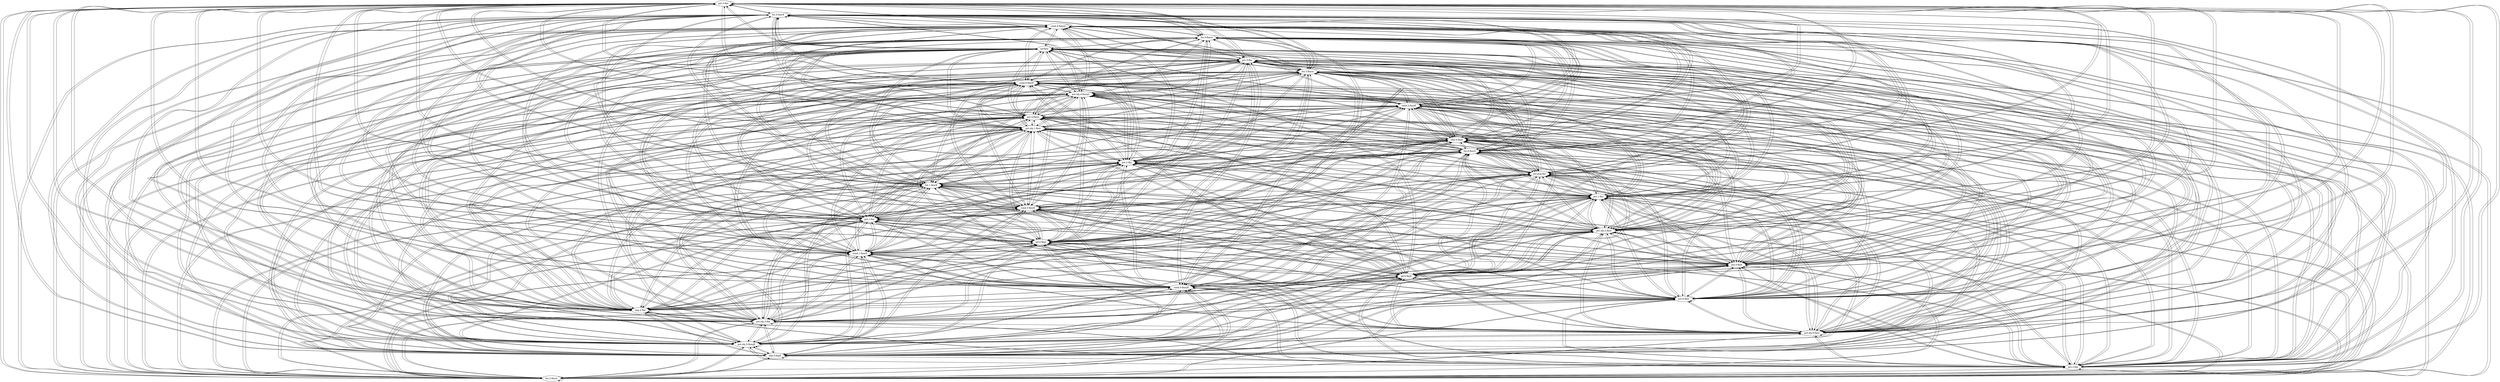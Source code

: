 digraph  {
	"pst.3-fini"	 [cell="pst.3",
		tense=pst,
		weight=1.0];
	"pst.3-fini" -> "pst.3-fini"	 [weight=1.0];
	"fut.5-finirE"	 [cell="fut.5",
		tense=fut,
		weight=1.0];
	"pst.3-fini" -> "fut.5-finirE"	 [weight=1.0];
	"fut.2-finira"	 [cell="fut.2",
		tense=fut,
		weight=1.0];
	"pst.3-fini" -> "fut.2-finira"	 [weight=1.0];
	"prs.2-fini"	 [cell="prs.2",
		tense=prs,
		weight=1.0];
	"pst.3-fini" -> "prs.2-fini"	 [weight=1.0];
	"sbjv.5-finjE"	 [cell="sbjv.5",
		tense=sbjv,
		weight=0.48];
	"pst.3-fini" -> "sbjv.5-finjE"	 [weight=0.0];
	"pst.sbj.5-finisjE"	 [cell="pst.sbj.5",
		tense=pst,
		weight=1.0];
	"pst.3-fini" -> "pst.sbj.5-finisjE"	 [weight=1.0];
	"pst.sbj.6-finis"	 [cell="pst.sbj.6",
		tense=pst,
		weight=1.0];
	"pst.3-fini" -> "pst.sbj.6-finis"	 [weight=1.0];
	"pst.sbj.3-fini"	 [cell="pst.sbj.3",
		tense=pst,
		weight=1.0];
	"pst.3-fini" -> "pst.sbj.3-fini"	 [weight=1.0];
	"imp.2-fini"	 [cell="imp.2",
		tense=imp,
		weight=1.0];
	"pst.3-fini" -> "imp.2-fini"	 [weight=1.0];
	"pst.6-finir"	 [cell="pst.6",
		tense=pst,
		weight=1.0];
	"pst.3-fini" -> "pst.6-finir"	 [weight=1.0];
	"cond.5-finirjE"	 [cell="cond.5",
		tense=cond,
		weight=1.0];
	"pst.3-fini" -> "cond.5-finirjE"	 [weight=1.0];
	"ipf.5-finjE"	 [cell="ipf.5",
		tense=ipf,
		weight=0.48];
	"pst.3-fini" -> "ipf.5-finjE"	 [weight=0.0];
	"pst.5-finit"	 [cell="pst.5",
		tense=pst,
		weight=1.0];
	"pst.3-fini" -> "pst.5-finit"	 [weight=1.0];
	"cond.1-finirE"	 [cell="cond.1",
		tense=cond,
		weight=1.0];
	"pst.3-fini" -> "cond.1-finirE"	 [weight=1.0];
	"ipf.4-finjô"	 [cell="ipf.4",
		tense=ipf,
		weight=0.48];
	"pst.3-fini" -> "ipf.4-finjô"	 [weight=0.0];
	"pst.sbj.2-finis"	 [cell="pst.sbj.2",
		tense=pst,
		weight=1.0];
	"pst.3-fini" -> "pst.sbj.2-finis"	 [weight=1.0];
	"pst.1-fini"	 [cell="pst.1",
		tense=pst,
		weight=1.0];
	"pst.3-fini" -> "pst.1-fini"	 [weight=1.0];
	"cond.3-finirE"	 [cell="cond.3",
		tense=cond,
		weight=1.0];
	"pst.3-fini" -> "cond.3-finirE"	 [weight=1.0];
	"prs.1-fini"	 [cell="prs.1",
		tense=prs,
		weight=1.0];
	"pst.3-fini" -> "prs.1-fini"	 [weight=1.0];
	"fut.1-finirE"	 [cell="fut.1",
		tense=fut,
		weight=1.0];
	"pst.3-fini" -> "fut.1-finirE"	 [weight=1.0];
	"pst.pcp-fini"	 [cell="pst.pcp",
		tense=pst,
		weight=0.88];
	"pst.3-fini" -> "pst.pcp-fini"	 [weight=0.88];
	"pst.2-fini"	 [cell="pst.2",
		tense=pst,
		weight=1.0];
	"pst.3-fini" -> "pst.2-fini"	 [weight=1.0];
	"fut.6-finirô"	 [cell="fut.6",
		tense=fut,
		weight=1.0];
	"pst.3-fini" -> "fut.6-finirô"	 [weight=1.0];
	"sbjv.4-finjô"	 [cell="sbjv.4",
		tense=sbjv,
		weight=0.48];
	"pst.3-fini" -> "sbjv.4-finjô"	 [weight=0.0];
	"pst.sbj.1-finis"	 [cell="pst.sbj.1",
		tense=pst,
		weight=1.0];
	"pst.3-fini" -> "pst.sbj.1-finis"	 [weight=1.0];
	"pst.4-finim"	 [cell="pst.4",
		tense=pst,
		weight=1.0];
	"pst.3-fini" -> "pst.4-finim"	 [weight=1.0];
	"cond.2-finirE"	 [cell="cond.2",
		tense=cond,
		weight=1.0];
	"pst.3-fini" -> "cond.2-finirE"	 [weight=1.0];
	"pst.sbj.4-finisjô"	 [cell="pst.sbj.4",
		tense=pst,
		weight=1.0];
	"pst.3-fini" -> "pst.sbj.4-finisjô"	 [weight=1.0];
	"cond.6-finirE"	 [cell="cond.6",
		tense=cond,
		weight=1.0];
	"pst.3-fini" -> "cond.6-finirE"	 [weight=1.0];
	"fut.3-finira"	 [cell="fut.3",
		tense=fut,
		weight=1.0];
	"pst.3-fini" -> "fut.3-finira"	 [weight=1.0];
	"prs.3-fini"	 [cell="prs.3",
		tense=prs,
		weight=1.0];
	"pst.3-fini" -> "prs.3-fini"	 [weight=1.0];
	"inf-finir"	 [cell=inf,
		tense=inf,
		weight=1.0];
	"pst.3-fini" -> "inf-finir"	 [weight=1.0];
	"fut.4-finirô"	 [cell="fut.4",
		tense=fut,
		weight=1.0];
	"pst.3-fini" -> "fut.4-finirô"	 [weight=1.0];
	"cond.4-finirjô"	 [cell="cond.4",
		tense=cond,
		weight=1.0];
	"pst.3-fini" -> "cond.4-finirjô"	 [weight=1.0];
	"fut.5-finirE" -> "pst.3-fini"	 [weight=0.5];
	"fut.5-finirE" -> "fut.5-finirE"	 [weight=1.0];
	"fut.5-finirE" -> "fut.2-finira"	 [weight=1.0];
	"fut.5-finirE" -> "prs.2-fini"	 [weight=1.0];
	"fut.5-finirE" -> "sbjv.5-finjE"	 [weight=0.1296];
	"fut.5-finirE" -> "pst.sbj.5-finisjE"	 [weight=0.5];
	"fut.5-finirE" -> "pst.sbj.6-finis"	 [weight=0.5];
	"fut.5-finirE" -> "pst.sbj.3-fini"	 [weight=0.5];
	"fut.5-finirE" -> "imp.2-fini"	 [weight=1.0];
	"fut.5-finirE" -> "pst.6-finir"	 [weight=0.5];
	"fut.5-finirE" -> "cond.5-finirjE"	 [weight=1.0];
	"fut.5-finirE" -> "ipf.5-finjE"	 [weight=0.1296];
	"fut.5-finirE" -> "pst.5-finit"	 [weight=0.5];
	"fut.5-finirE" -> "cond.1-finirE"	 [weight=1.0];
	"fut.5-finirE" -> "ipf.4-finjô"	 [weight=0.1296];
	"fut.5-finirE" -> "pst.sbj.2-finis"	 [weight=0.5];
	"fut.5-finirE" -> "pst.1-fini"	 [weight=0.5];
	"fut.5-finirE" -> "cond.3-finirE"	 [weight=1.0];
	"fut.5-finirE" -> "prs.1-fini"	 [weight=1.0];
	"fut.5-finirE" -> "fut.1-finirE"	 [weight=1.0];
	"fut.5-finirE" -> "pst.pcp-fini"	 [weight=0.3696];
	"fut.5-finirE" -> "pst.2-fini"	 [weight=0.5];
	"fut.5-finirE" -> "fut.6-finirô"	 [weight=1.0];
	"fut.5-finirE" -> "sbjv.4-finjô"	 [weight=0.1296];
	"fut.5-finirE" -> "pst.sbj.1-finis"	 [weight=0.5];
	"fut.5-finirE" -> "pst.4-finim"	 [weight=0.5];
	"fut.5-finirE" -> "cond.2-finirE"	 [weight=1.0];
	"fut.5-finirE" -> "pst.sbj.4-finisjô"	 [weight=0.5];
	"fut.5-finirE" -> "cond.6-finirE"	 [weight=1.0];
	"fut.5-finirE" -> "fut.3-finira"	 [weight=1.0];
	"fut.5-finirE" -> "prs.3-fini"	 [weight=1.0];
	"fut.5-finirE" -> "inf-finir"	 [weight=0.5];
	"fut.5-finirE" -> "fut.4-finirô"	 [weight=1.0];
	"fut.5-finirE" -> "cond.4-finirjô"	 [weight=1.0];
	"fut.2-finira" -> "pst.3-fini"	 [weight=0.5];
	"fut.2-finira" -> "fut.5-finirE"	 [weight=1.0];
	"fut.2-finira" -> "fut.2-finira"	 [weight=1.0];
	"fut.2-finira" -> "prs.2-fini"	 [weight=1.0];
	"fut.2-finira" -> "sbjv.5-finjE"	 [weight=0.1296];
	"fut.2-finira" -> "pst.sbj.5-finisjE"	 [weight=0.5];
	"fut.2-finira" -> "pst.sbj.6-finis"	 [weight=0.5];
	"fut.2-finira" -> "pst.sbj.3-fini"	 [weight=0.5];
	"fut.2-finira" -> "imp.2-fini"	 [weight=1.0];
	"fut.2-finira" -> "pst.6-finir"	 [weight=0.5];
	"fut.2-finira" -> "cond.5-finirjE"	 [weight=1.0];
	"fut.2-finira" -> "ipf.5-finjE"	 [weight=0.1296];
	"fut.2-finira" -> "pst.5-finit"	 [weight=0.5];
	"fut.2-finira" -> "cond.1-finirE"	 [weight=1.0];
	"fut.2-finira" -> "ipf.4-finjô"	 [weight=0.1296];
	"fut.2-finira" -> "pst.sbj.2-finis"	 [weight=0.5];
	"fut.2-finira" -> "pst.1-fini"	 [weight=0.5];
	"fut.2-finira" -> "cond.3-finirE"	 [weight=1.0];
	"fut.2-finira" -> "prs.1-fini"	 [weight=1.0];
	"fut.2-finira" -> "fut.1-finirE"	 [weight=1.0];
	"fut.2-finira" -> "pst.pcp-fini"	 [weight=0.3696];
	"fut.2-finira" -> "pst.2-fini"	 [weight=0.5];
	"fut.2-finira" -> "fut.6-finirô"	 [weight=1.0];
	"fut.2-finira" -> "sbjv.4-finjô"	 [weight=0.1296];
	"fut.2-finira" -> "pst.sbj.1-finis"	 [weight=0.5];
	"fut.2-finira" -> "pst.4-finim"	 [weight=0.5];
	"fut.2-finira" -> "cond.2-finirE"	 [weight=1.0];
	"fut.2-finira" -> "pst.sbj.4-finisjô"	 [weight=0.5];
	"fut.2-finira" -> "cond.6-finirE"	 [weight=1.0];
	"fut.2-finira" -> "fut.3-finira"	 [weight=1.0];
	"fut.2-finira" -> "prs.3-fini"	 [weight=1.0];
	"fut.2-finira" -> "inf-finir"	 [weight=0.5];
	"fut.2-finira" -> "fut.4-finirô"	 [weight=1.0];
	"fut.2-finira" -> "cond.4-finirjô"	 [weight=1.0];
	"prs.2-fini" -> "pst.3-fini"	 [weight=0.48];
	"prs.2-fini" -> "fut.5-finirE"	 [weight=0.98];
	"prs.2-fini" -> "fut.2-finira"	 [weight=0.98];
	"prs.2-fini" -> "prs.2-fini"	 [weight=1.0];
	"prs.2-fini" -> "sbjv.5-finjE"	 [weight=0.096];
	"prs.2-fini" -> "pst.sbj.5-finisjE"	 [weight=0.48];
	"prs.2-fini" -> "pst.sbj.6-finis"	 [weight=0.48];
	"prs.2-fini" -> "pst.sbj.3-fini"	 [weight=0.48];
	"prs.2-fini" -> "imp.2-fini"	 [weight=1.0];
	"prs.2-fini" -> "pst.6-finir"	 [weight=0.48];
	"prs.2-fini" -> "cond.5-finirjE"	 [weight=0.98];
	"prs.2-fini" -> "ipf.5-finjE"	 [weight=0.096];
	"prs.2-fini" -> "pst.5-finit"	 [weight=0.48];
	"prs.2-fini" -> "cond.1-finirE"	 [weight=0.98];
	"prs.2-fini" -> "ipf.4-finjô"	 [weight=0.096];
	"prs.2-fini" -> "pst.sbj.2-finis"	 [weight=0.48];
	"prs.2-fini" -> "pst.1-fini"	 [weight=0.48];
	"prs.2-fini" -> "cond.3-finirE"	 [weight=0.98];
	"prs.2-fini" -> "prs.1-fini"	 [weight=1.0];
	"prs.2-fini" -> "fut.1-finirE"	 [weight=0.98];
	"prs.2-fini" -> "pst.pcp-fini"	 [weight=0.4312];
	"prs.2-fini" -> "pst.2-fini"	 [weight=0.48];
	"prs.2-fini" -> "fut.6-finirô"	 [weight=0.98];
	"prs.2-fini" -> "sbjv.4-finjô"	 [weight=0.096];
	"prs.2-fini" -> "pst.sbj.1-finis"	 [weight=0.48];
	"prs.2-fini" -> "pst.4-finim"	 [weight=0.48];
	"prs.2-fini" -> "cond.2-finirE"	 [weight=0.98];
	"prs.2-fini" -> "pst.sbj.4-finisjô"	 [weight=0.48];
	"prs.2-fini" -> "cond.6-finirE"	 [weight=0.98];
	"prs.2-fini" -> "fut.3-finira"	 [weight=0.98];
	"prs.2-fini" -> "prs.3-fini"	 [weight=1.0];
	"prs.2-fini" -> "inf-finir"	 [weight=0.48];
	"prs.2-fini" -> "fut.4-finirô"	 [weight=0.98];
	"prs.2-fini" -> "cond.4-finirjô"	 [weight=0.98];
	"sbjv.5-finjE" -> "pst.3-fini"	 [weight=0.04];
	"sbjv.5-finjE" -> "fut.5-finirE"	 [weight=0.03];
	"sbjv.5-finjE" -> "fut.2-finira"	 [weight=0.03];
	"sbjv.5-finjE" -> "prs.2-fini"	 [weight=0.07];
	"sbjv.5-finjE" -> "sbjv.5-finjE"	 [weight=0.48];
	"sbjv.5-finjE" -> "pst.sbj.5-finisjE"	 [weight=0.04];
	"sbjv.5-finjE" -> "pst.sbj.6-finis"	 [weight=0.04];
	"sbjv.5-finjE" -> "pst.sbj.3-fini"	 [weight=0.04];
	"sbjv.5-finjE" -> "imp.2-fini"	 [weight=0.07];
	"sbjv.5-finjE" -> "pst.6-finir"	 [weight=0.04];
	"sbjv.5-finjE" -> "cond.5-finirjE"	 [weight=0.03];
	"sbjv.5-finjE" -> "ipf.5-finjE"	 [weight=0.48];
	"sbjv.5-finjE" -> "pst.5-finit"	 [weight=0.04];
	"sbjv.5-finjE" -> "cond.1-finirE"	 [weight=0.03];
	"sbjv.5-finjE" -> "ipf.4-finjô"	 [weight=0.48];
	"sbjv.5-finjE" -> "pst.sbj.2-finis"	 [weight=0.04];
	"sbjv.5-finjE" -> "pst.1-fini"	 [weight=0.04];
	"sbjv.5-finjE" -> "cond.3-finirE"	 [weight=0.03];
	"sbjv.5-finjE" -> "prs.1-fini"	 [weight=0.07];
	"sbjv.5-finjE" -> "fut.1-finirE"	 [weight=0.03];
	"sbjv.5-finjE" -> "pst.pcp-fini"	 [weight=0.0088];
	"sbjv.5-finjE" -> "pst.2-fini"	 [weight=0.04];
	"sbjv.5-finjE" -> "fut.6-finirô"	 [weight=0.03];
	"sbjv.5-finjE" -> "sbjv.4-finjô"	 [weight=0.48];
	"sbjv.5-finjE" -> "pst.sbj.1-finis"	 [weight=0.04];
	"sbjv.5-finjE" -> "pst.4-finim"	 [weight=0.04];
	"sbjv.5-finjE" -> "cond.2-finirE"	 [weight=0.03];
	"sbjv.5-finjE" -> "pst.sbj.4-finisjô"	 [weight=0.04];
	"sbjv.5-finjE" -> "cond.6-finirE"	 [weight=0.03];
	"sbjv.5-finjE" -> "fut.3-finira"	 [weight=0.03];
	"sbjv.5-finjE" -> "prs.3-fini"	 [weight=0.07];
	"sbjv.5-finjE" -> "inf-finir"	 [weight=0.04];
	"sbjv.5-finjE" -> "fut.4-finirô"	 [weight=0.03];
	"sbjv.5-finjE" -> "cond.4-finirjô"	 [weight=0.03];
	"pst.sbj.5-finisjE" -> "pst.3-fini"	 [weight=1.0];
	"pst.sbj.5-finisjE" -> "fut.5-finirE"	 [weight=1.0];
	"pst.sbj.5-finisjE" -> "fut.2-finira"	 [weight=1.0];
	"pst.sbj.5-finisjE" -> "prs.2-fini"	 [weight=1.0];
	"pst.sbj.5-finisjE" -> "sbjv.5-finjE"	 [weight=0.0];
	"pst.sbj.5-finisjE" -> "pst.sbj.5-finisjE"	 [weight=1.0];
	"pst.sbj.5-finisjE" -> "pst.sbj.6-finis"	 [weight=1.0];
	"pst.sbj.5-finisjE" -> "pst.sbj.3-fini"	 [weight=1.0];
	"pst.sbj.5-finisjE" -> "imp.2-fini"	 [weight=1.0];
	"pst.sbj.5-finisjE" -> "pst.6-finir"	 [weight=1.0];
	"pst.sbj.5-finisjE" -> "cond.5-finirjE"	 [weight=1.0];
	"pst.sbj.5-finisjE" -> "ipf.5-finjE"	 [weight=0.0];
	"pst.sbj.5-finisjE" -> "pst.5-finit"	 [weight=1.0];
	"pst.sbj.5-finisjE" -> "cond.1-finirE"	 [weight=1.0];
	"pst.sbj.5-finisjE" -> "ipf.4-finjô"	 [weight=0.0];
	"pst.sbj.5-finisjE" -> "pst.sbj.2-finis"	 [weight=1.0];
	"pst.sbj.5-finisjE" -> "pst.1-fini"	 [weight=1.0];
	"pst.sbj.5-finisjE" -> "cond.3-finirE"	 [weight=1.0];
	"pst.sbj.5-finisjE" -> "prs.1-fini"	 [weight=1.0];
	"pst.sbj.5-finisjE" -> "fut.1-finirE"	 [weight=1.0];
	"pst.sbj.5-finisjE" -> "pst.pcp-fini"	 [weight=0.88];
	"pst.sbj.5-finisjE" -> "pst.2-fini"	 [weight=1.0];
	"pst.sbj.5-finisjE" -> "fut.6-finirô"	 [weight=1.0];
	"pst.sbj.5-finisjE" -> "sbjv.4-finjô"	 [weight=0.0];
	"pst.sbj.5-finisjE" -> "pst.sbj.1-finis"	 [weight=1.0];
	"pst.sbj.5-finisjE" -> "pst.4-finim"	 [weight=1.0];
	"pst.sbj.5-finisjE" -> "cond.2-finirE"	 [weight=1.0];
	"pst.sbj.5-finisjE" -> "pst.sbj.4-finisjô"	 [weight=1.0];
	"pst.sbj.5-finisjE" -> "cond.6-finirE"	 [weight=1.0];
	"pst.sbj.5-finisjE" -> "fut.3-finira"	 [weight=1.0];
	"pst.sbj.5-finisjE" -> "prs.3-fini"	 [weight=1.0];
	"pst.sbj.5-finisjE" -> "inf-finir"	 [weight=1.0];
	"pst.sbj.5-finisjE" -> "fut.4-finirô"	 [weight=1.0];
	"pst.sbj.5-finisjE" -> "cond.4-finirjô"	 [weight=1.0];
	"pst.sbj.6-finis" -> "pst.3-fini"	 [weight=1.0];
	"pst.sbj.6-finis" -> "fut.5-finirE"	 [weight=1.0];
	"pst.sbj.6-finis" -> "fut.2-finira"	 [weight=1.0];
	"pst.sbj.6-finis" -> "prs.2-fini"	 [weight=1.0];
	"pst.sbj.6-finis" -> "sbjv.5-finjE"	 [weight=0.0];
	"pst.sbj.6-finis" -> "pst.sbj.5-finisjE"	 [weight=1.0];
	"pst.sbj.6-finis" -> "pst.sbj.6-finis"	 [weight=1.0];
	"pst.sbj.6-finis" -> "pst.sbj.3-fini"	 [weight=1.0];
	"pst.sbj.6-finis" -> "imp.2-fini"	 [weight=1.0];
	"pst.sbj.6-finis" -> "pst.6-finir"	 [weight=1.0];
	"pst.sbj.6-finis" -> "cond.5-finirjE"	 [weight=1.0];
	"pst.sbj.6-finis" -> "ipf.5-finjE"	 [weight=0.0];
	"pst.sbj.6-finis" -> "pst.5-finit"	 [weight=1.0];
	"pst.sbj.6-finis" -> "cond.1-finirE"	 [weight=1.0];
	"pst.sbj.6-finis" -> "ipf.4-finjô"	 [weight=0.0];
	"pst.sbj.6-finis" -> "pst.sbj.2-finis"	 [weight=1.0];
	"pst.sbj.6-finis" -> "pst.1-fini"	 [weight=1.0];
	"pst.sbj.6-finis" -> "cond.3-finirE"	 [weight=1.0];
	"pst.sbj.6-finis" -> "prs.1-fini"	 [weight=1.0];
	"pst.sbj.6-finis" -> "fut.1-finirE"	 [weight=1.0];
	"pst.sbj.6-finis" -> "pst.pcp-fini"	 [weight=0.88];
	"pst.sbj.6-finis" -> "pst.2-fini"	 [weight=1.0];
	"pst.sbj.6-finis" -> "fut.6-finirô"	 [weight=1.0];
	"pst.sbj.6-finis" -> "sbjv.4-finjô"	 [weight=0.0];
	"pst.sbj.6-finis" -> "pst.sbj.1-finis"	 [weight=1.0];
	"pst.sbj.6-finis" -> "pst.4-finim"	 [weight=1.0];
	"pst.sbj.6-finis" -> "cond.2-finirE"	 [weight=1.0];
	"pst.sbj.6-finis" -> "pst.sbj.4-finisjô"	 [weight=1.0];
	"pst.sbj.6-finis" -> "cond.6-finirE"	 [weight=1.0];
	"pst.sbj.6-finis" -> "fut.3-finira"	 [weight=1.0];
	"pst.sbj.6-finis" -> "prs.3-fini"	 [weight=1.0];
	"pst.sbj.6-finis" -> "inf-finir"	 [weight=1.0];
	"pst.sbj.6-finis" -> "fut.4-finirô"	 [weight=1.0];
	"pst.sbj.6-finis" -> "cond.4-finirjô"	 [weight=1.0];
	"pst.sbj.3-fini" -> "pst.3-fini"	 [weight=1.0];
	"pst.sbj.3-fini" -> "fut.5-finirE"	 [weight=1.0];
	"pst.sbj.3-fini" -> "fut.2-finira"	 [weight=1.0];
	"pst.sbj.3-fini" -> "prs.2-fini"	 [weight=1.0];
	"pst.sbj.3-fini" -> "sbjv.5-finjE"	 [weight=0.0];
	"pst.sbj.3-fini" -> "pst.sbj.5-finisjE"	 [weight=1.0];
	"pst.sbj.3-fini" -> "pst.sbj.6-finis"	 [weight=1.0];
	"pst.sbj.3-fini" -> "pst.sbj.3-fini"	 [weight=1.0];
	"pst.sbj.3-fini" -> "imp.2-fini"	 [weight=1.0];
	"pst.sbj.3-fini" -> "pst.6-finir"	 [weight=1.0];
	"pst.sbj.3-fini" -> "cond.5-finirjE"	 [weight=1.0];
	"pst.sbj.3-fini" -> "ipf.5-finjE"	 [weight=0.0];
	"pst.sbj.3-fini" -> "pst.5-finit"	 [weight=1.0];
	"pst.sbj.3-fini" -> "cond.1-finirE"	 [weight=1.0];
	"pst.sbj.3-fini" -> "ipf.4-finjô"	 [weight=0.0];
	"pst.sbj.3-fini" -> "pst.sbj.2-finis"	 [weight=1.0];
	"pst.sbj.3-fini" -> "pst.1-fini"	 [weight=1.0];
	"pst.sbj.3-fini" -> "cond.3-finirE"	 [weight=1.0];
	"pst.sbj.3-fini" -> "prs.1-fini"	 [weight=1.0];
	"pst.sbj.3-fini" -> "fut.1-finirE"	 [weight=1.0];
	"pst.sbj.3-fini" -> "pst.pcp-fini"	 [weight=0.88];
	"pst.sbj.3-fini" -> "pst.2-fini"	 [weight=1.0];
	"pst.sbj.3-fini" -> "fut.6-finirô"	 [weight=1.0];
	"pst.sbj.3-fini" -> "sbjv.4-finjô"	 [weight=0.0];
	"pst.sbj.3-fini" -> "pst.sbj.1-finis"	 [weight=1.0];
	"pst.sbj.3-fini" -> "pst.4-finim"	 [weight=1.0];
	"pst.sbj.3-fini" -> "cond.2-finirE"	 [weight=1.0];
	"pst.sbj.3-fini" -> "pst.sbj.4-finisjô"	 [weight=1.0];
	"pst.sbj.3-fini" -> "cond.6-finirE"	 [weight=1.0];
	"pst.sbj.3-fini" -> "fut.3-finira"	 [weight=1.0];
	"pst.sbj.3-fini" -> "prs.3-fini"	 [weight=1.0];
	"pst.sbj.3-fini" -> "inf-finir"	 [weight=1.0];
	"pst.sbj.3-fini" -> "fut.4-finirô"	 [weight=1.0];
	"pst.sbj.3-fini" -> "cond.4-finirjô"	 [weight=1.0];
	"imp.2-fini" -> "pst.3-fini"	 [weight=0.48];
	"imp.2-fini" -> "fut.5-finirE"	 [weight=0.98];
	"imp.2-fini" -> "fut.2-finira"	 [weight=0.98];
	"imp.2-fini" -> "prs.2-fini"	 [weight=1.0];
	"imp.2-fini" -> "sbjv.5-finjE"	 [weight=0.096];
	"imp.2-fini" -> "pst.sbj.5-finisjE"	 [weight=0.48];
	"imp.2-fini" -> "pst.sbj.6-finis"	 [weight=0.48];
	"imp.2-fini" -> "pst.sbj.3-fini"	 [weight=0.48];
	"imp.2-fini" -> "imp.2-fini"	 [weight=1.0];
	"imp.2-fini" -> "pst.6-finir"	 [weight=0.48];
	"imp.2-fini" -> "cond.5-finirjE"	 [weight=0.98];
	"imp.2-fini" -> "ipf.5-finjE"	 [weight=0.096];
	"imp.2-fini" -> "pst.5-finit"	 [weight=0.48];
	"imp.2-fini" -> "cond.1-finirE"	 [weight=0.98];
	"imp.2-fini" -> "ipf.4-finjô"	 [weight=0.096];
	"imp.2-fini" -> "pst.sbj.2-finis"	 [weight=0.48];
	"imp.2-fini" -> "pst.1-fini"	 [weight=0.48];
	"imp.2-fini" -> "cond.3-finirE"	 [weight=0.98];
	"imp.2-fini" -> "prs.1-fini"	 [weight=1.0];
	"imp.2-fini" -> "fut.1-finirE"	 [weight=0.98];
	"imp.2-fini" -> "pst.pcp-fini"	 [weight=0.4312];
	"imp.2-fini" -> "pst.2-fini"	 [weight=0.48];
	"imp.2-fini" -> "fut.6-finirô"	 [weight=0.98];
	"imp.2-fini" -> "sbjv.4-finjô"	 [weight=0.096];
	"imp.2-fini" -> "pst.sbj.1-finis"	 [weight=0.48];
	"imp.2-fini" -> "pst.4-finim"	 [weight=0.48];
	"imp.2-fini" -> "cond.2-finirE"	 [weight=0.98];
	"imp.2-fini" -> "pst.sbj.4-finisjô"	 [weight=0.48];
	"imp.2-fini" -> "cond.6-finirE"	 [weight=0.98];
	"imp.2-fini" -> "fut.3-finira"	 [weight=0.98];
	"imp.2-fini" -> "prs.3-fini"	 [weight=1.0];
	"imp.2-fini" -> "inf-finir"	 [weight=0.48];
	"imp.2-fini" -> "fut.4-finirô"	 [weight=0.98];
	"imp.2-fini" -> "cond.4-finirjô"	 [weight=0.98];
	"pst.6-finir" -> "pst.3-fini"	 [weight=1.0];
	"pst.6-finir" -> "fut.5-finirE"	 [weight=1.0];
	"pst.6-finir" -> "fut.2-finira"	 [weight=1.0];
	"pst.6-finir" -> "prs.2-fini"	 [weight=1.0];
	"pst.6-finir" -> "sbjv.5-finjE"	 [weight=0.0];
	"pst.6-finir" -> "pst.sbj.5-finisjE"	 [weight=1.0];
	"pst.6-finir" -> "pst.sbj.6-finis"	 [weight=1.0];
	"pst.6-finir" -> "pst.sbj.3-fini"	 [weight=1.0];
	"pst.6-finir" -> "imp.2-fini"	 [weight=1.0];
	"pst.6-finir" -> "pst.6-finir"	 [weight=1.0];
	"pst.6-finir" -> "cond.5-finirjE"	 [weight=1.0];
	"pst.6-finir" -> "ipf.5-finjE"	 [weight=0.0];
	"pst.6-finir" -> "pst.5-finit"	 [weight=1.0];
	"pst.6-finir" -> "cond.1-finirE"	 [weight=1.0];
	"pst.6-finir" -> "ipf.4-finjô"	 [weight=0.0];
	"pst.6-finir" -> "pst.sbj.2-finis"	 [weight=1.0];
	"pst.6-finir" -> "pst.1-fini"	 [weight=1.0];
	"pst.6-finir" -> "cond.3-finirE"	 [weight=1.0];
	"pst.6-finir" -> "prs.1-fini"	 [weight=1.0];
	"pst.6-finir" -> "fut.1-finirE"	 [weight=1.0];
	"pst.6-finir" -> "pst.pcp-fini"	 [weight=0.88];
	"pst.6-finir" -> "pst.2-fini"	 [weight=1.0];
	"pst.6-finir" -> "fut.6-finirô"	 [weight=1.0];
	"pst.6-finir" -> "sbjv.4-finjô"	 [weight=0.0];
	"pst.6-finir" -> "pst.sbj.1-finis"	 [weight=1.0];
	"pst.6-finir" -> "pst.4-finim"	 [weight=1.0];
	"pst.6-finir" -> "cond.2-finirE"	 [weight=1.0];
	"pst.6-finir" -> "pst.sbj.4-finisjô"	 [weight=1.0];
	"pst.6-finir" -> "cond.6-finirE"	 [weight=1.0];
	"pst.6-finir" -> "fut.3-finira"	 [weight=1.0];
	"pst.6-finir" -> "prs.3-fini"	 [weight=1.0];
	"pst.6-finir" -> "inf-finir"	 [weight=1.0];
	"pst.6-finir" -> "fut.4-finirô"	 [weight=1.0];
	"pst.6-finir" -> "cond.4-finirjô"	 [weight=1.0];
	"cond.5-finirjE" -> "pst.3-fini"	 [weight=0.5];
	"cond.5-finirjE" -> "fut.5-finirE"	 [weight=1.0];
	"cond.5-finirjE" -> "fut.2-finira"	 [weight=1.0];
	"cond.5-finirjE" -> "prs.2-fini"	 [weight=1.0];
	"cond.5-finirjE" -> "sbjv.5-finjE"	 [weight=0.096];
	"cond.5-finirjE" -> "pst.sbj.5-finisjE"	 [weight=0.5];
	"cond.5-finirjE" -> "pst.sbj.6-finis"	 [weight=0.5];
	"cond.5-finirjE" -> "pst.sbj.3-fini"	 [weight=0.5];
	"cond.5-finirjE" -> "imp.2-fini"	 [weight=1.0];
	"cond.5-finirjE" -> "pst.6-finir"	 [weight=0.5];
	"cond.5-finirjE" -> "cond.5-finirjE"	 [weight=1.0];
	"cond.5-finirjE" -> "ipf.5-finjE"	 [weight=0.096];
	"cond.5-finirjE" -> "pst.5-finit"	 [weight=0.5];
	"cond.5-finirjE" -> "cond.1-finirE"	 [weight=1.0];
	"cond.5-finirjE" -> "ipf.4-finjô"	 [weight=0.096];
	"cond.5-finirjE" -> "pst.sbj.2-finis"	 [weight=0.5];
	"cond.5-finirjE" -> "pst.1-fini"	 [weight=0.5];
	"cond.5-finirjE" -> "cond.3-finirE"	 [weight=1.0];
	"cond.5-finirjE" -> "prs.1-fini"	 [weight=1.0];
	"cond.5-finirjE" -> "fut.1-finirE"	 [weight=1.0];
	"cond.5-finirjE" -> "pst.pcp-fini"	 [weight=0.3696];
	"cond.5-finirjE" -> "pst.2-fini"	 [weight=0.5];
	"cond.5-finirjE" -> "fut.6-finirô"	 [weight=1.0];
	"cond.5-finirjE" -> "sbjv.4-finjô"	 [weight=0.096];
	"cond.5-finirjE" -> "pst.sbj.1-finis"	 [weight=0.5];
	"cond.5-finirjE" -> "pst.4-finim"	 [weight=0.5];
	"cond.5-finirjE" -> "cond.2-finirE"	 [weight=1.0];
	"cond.5-finirjE" -> "pst.sbj.4-finisjô"	 [weight=0.5];
	"cond.5-finirjE" -> "cond.6-finirE"	 [weight=1.0];
	"cond.5-finirjE" -> "fut.3-finira"	 [weight=1.0];
	"cond.5-finirjE" -> "prs.3-fini"	 [weight=1.0];
	"cond.5-finirjE" -> "inf-finir"	 [weight=0.48];
	"cond.5-finirjE" -> "fut.4-finirô"	 [weight=1.0];
	"cond.5-finirjE" -> "cond.4-finirjô"	 [weight=1.0];
	"ipf.5-finjE" -> "pst.3-fini"	 [weight=0.04];
	"ipf.5-finjE" -> "fut.5-finirE"	 [weight=0.03];
	"ipf.5-finjE" -> "fut.2-finira"	 [weight=0.03];
	"ipf.5-finjE" -> "prs.2-fini"	 [weight=0.07];
	"ipf.5-finjE" -> "sbjv.5-finjE"	 [weight=0.48];
	"ipf.5-finjE" -> "pst.sbj.5-finisjE"	 [weight=0.04];
	"ipf.5-finjE" -> "pst.sbj.6-finis"	 [weight=0.04];
	"ipf.5-finjE" -> "pst.sbj.3-fini"	 [weight=0.04];
	"ipf.5-finjE" -> "imp.2-fini"	 [weight=0.07];
	"ipf.5-finjE" -> "pst.6-finir"	 [weight=0.04];
	"ipf.5-finjE" -> "cond.5-finirjE"	 [weight=0.03];
	"ipf.5-finjE" -> "ipf.5-finjE"	 [weight=0.48];
	"ipf.5-finjE" -> "pst.5-finit"	 [weight=0.04];
	"ipf.5-finjE" -> "cond.1-finirE"	 [weight=0.03];
	"ipf.5-finjE" -> "ipf.4-finjô"	 [weight=0.48];
	"ipf.5-finjE" -> "pst.sbj.2-finis"	 [weight=0.04];
	"ipf.5-finjE" -> "pst.1-fini"	 [weight=0.04];
	"ipf.5-finjE" -> "cond.3-finirE"	 [weight=0.03];
	"ipf.5-finjE" -> "prs.1-fini"	 [weight=0.07];
	"ipf.5-finjE" -> "fut.1-finirE"	 [weight=0.03];
	"ipf.5-finjE" -> "pst.pcp-fini"	 [weight=0.0088];
	"ipf.5-finjE" -> "pst.2-fini"	 [weight=0.04];
	"ipf.5-finjE" -> "fut.6-finirô"	 [weight=0.03];
	"ipf.5-finjE" -> "sbjv.4-finjô"	 [weight=0.48];
	"ipf.5-finjE" -> "pst.sbj.1-finis"	 [weight=0.04];
	"ipf.5-finjE" -> "pst.4-finim"	 [weight=0.04];
	"ipf.5-finjE" -> "cond.2-finirE"	 [weight=0.03];
	"ipf.5-finjE" -> "pst.sbj.4-finisjô"	 [weight=0.04];
	"ipf.5-finjE" -> "cond.6-finirE"	 [weight=0.03];
	"ipf.5-finjE" -> "fut.3-finira"	 [weight=0.03];
	"ipf.5-finjE" -> "prs.3-fini"	 [weight=0.07];
	"ipf.5-finjE" -> "inf-finir"	 [weight=0.04];
	"ipf.5-finjE" -> "fut.4-finirô"	 [weight=0.03];
	"ipf.5-finjE" -> "cond.4-finirjô"	 [weight=0.03];
	"pst.5-finit" -> "pst.3-fini"	 [weight=1.0];
	"pst.5-finit" -> "fut.5-finirE"	 [weight=1.0];
	"pst.5-finit" -> "fut.2-finira"	 [weight=1.0];
	"pst.5-finit" -> "prs.2-fini"	 [weight=1.0];
	"pst.5-finit" -> "sbjv.5-finjE"	 [weight=0.0];
	"pst.5-finit" -> "pst.sbj.5-finisjE"	 [weight=1.0];
	"pst.5-finit" -> "pst.sbj.6-finis"	 [weight=1.0];
	"pst.5-finit" -> "pst.sbj.3-fini"	 [weight=1.0];
	"pst.5-finit" -> "imp.2-fini"	 [weight=1.0];
	"pst.5-finit" -> "pst.6-finir"	 [weight=1.0];
	"pst.5-finit" -> "cond.5-finirjE"	 [weight=1.0];
	"pst.5-finit" -> "ipf.5-finjE"	 [weight=0.0];
	"pst.5-finit" -> "pst.5-finit"	 [weight=1.0];
	"pst.5-finit" -> "cond.1-finirE"	 [weight=1.0];
	"pst.5-finit" -> "ipf.4-finjô"	 [weight=0.0];
	"pst.5-finit" -> "pst.sbj.2-finis"	 [weight=1.0];
	"pst.5-finit" -> "pst.1-fini"	 [weight=1.0];
	"pst.5-finit" -> "cond.3-finirE"	 [weight=1.0];
	"pst.5-finit" -> "prs.1-fini"	 [weight=1.0];
	"pst.5-finit" -> "fut.1-finirE"	 [weight=1.0];
	"pst.5-finit" -> "pst.pcp-fini"	 [weight=0.88];
	"pst.5-finit" -> "pst.2-fini"	 [weight=1.0];
	"pst.5-finit" -> "fut.6-finirô"	 [weight=1.0];
	"pst.5-finit" -> "sbjv.4-finjô"	 [weight=0.0];
	"pst.5-finit" -> "pst.sbj.1-finis"	 [weight=1.0];
	"pst.5-finit" -> "pst.4-finim"	 [weight=1.0];
	"pst.5-finit" -> "cond.2-finirE"	 [weight=1.0];
	"pst.5-finit" -> "pst.sbj.4-finisjô"	 [weight=1.0];
	"pst.5-finit" -> "cond.6-finirE"	 [weight=1.0];
	"pst.5-finit" -> "fut.3-finira"	 [weight=1.0];
	"pst.5-finit" -> "prs.3-fini"	 [weight=1.0];
	"pst.5-finit" -> "inf-finir"	 [weight=1.0];
	"pst.5-finit" -> "fut.4-finirô"	 [weight=1.0];
	"pst.5-finit" -> "cond.4-finirjô"	 [weight=1.0];
	"cond.1-finirE" -> "pst.3-fini"	 [weight=0.5];
	"cond.1-finirE" -> "fut.5-finirE"	 [weight=1.0];
	"cond.1-finirE" -> "fut.2-finira"	 [weight=1.0];
	"cond.1-finirE" -> "prs.2-fini"	 [weight=1.0];
	"cond.1-finirE" -> "sbjv.5-finjE"	 [weight=0.096];
	"cond.1-finirE" -> "pst.sbj.5-finisjE"	 [weight=0.5];
	"cond.1-finirE" -> "pst.sbj.6-finis"	 [weight=0.5];
	"cond.1-finirE" -> "pst.sbj.3-fini"	 [weight=0.5];
	"cond.1-finirE" -> "imp.2-fini"	 [weight=1.0];
	"cond.1-finirE" -> "pst.6-finir"	 [weight=0.5];
	"cond.1-finirE" -> "cond.5-finirjE"	 [weight=1.0];
	"cond.1-finirE" -> "ipf.5-finjE"	 [weight=0.096];
	"cond.1-finirE" -> "pst.5-finit"	 [weight=0.5];
	"cond.1-finirE" -> "cond.1-finirE"	 [weight=1.0];
	"cond.1-finirE" -> "ipf.4-finjô"	 [weight=0.096];
	"cond.1-finirE" -> "pst.sbj.2-finis"	 [weight=0.5];
	"cond.1-finirE" -> "pst.1-fini"	 [weight=0.5];
	"cond.1-finirE" -> "cond.3-finirE"	 [weight=1.0];
	"cond.1-finirE" -> "prs.1-fini"	 [weight=1.0];
	"cond.1-finirE" -> "fut.1-finirE"	 [weight=1.0];
	"cond.1-finirE" -> "pst.pcp-fini"	 [weight=0.3696];
	"cond.1-finirE" -> "pst.2-fini"	 [weight=0.5];
	"cond.1-finirE" -> "fut.6-finirô"	 [weight=1.0];
	"cond.1-finirE" -> "sbjv.4-finjô"	 [weight=0.096];
	"cond.1-finirE" -> "pst.sbj.1-finis"	 [weight=0.5];
	"cond.1-finirE" -> "pst.4-finim"	 [weight=0.5];
	"cond.1-finirE" -> "cond.2-finirE"	 [weight=1.0];
	"cond.1-finirE" -> "pst.sbj.4-finisjô"	 [weight=0.5];
	"cond.1-finirE" -> "cond.6-finirE"	 [weight=1.0];
	"cond.1-finirE" -> "fut.3-finira"	 [weight=1.0];
	"cond.1-finirE" -> "prs.3-fini"	 [weight=1.0];
	"cond.1-finirE" -> "inf-finir"	 [weight=0.48];
	"cond.1-finirE" -> "fut.4-finirô"	 [weight=1.0];
	"cond.1-finirE" -> "cond.4-finirjô"	 [weight=1.0];
	"ipf.4-finjô" -> "pst.3-fini"	 [weight=0.04];
	"ipf.4-finjô" -> "fut.5-finirE"	 [weight=0.03];
	"ipf.4-finjô" -> "fut.2-finira"	 [weight=0.03];
	"ipf.4-finjô" -> "prs.2-fini"	 [weight=0.07];
	"ipf.4-finjô" -> "sbjv.5-finjE"	 [weight=0.48];
	"ipf.4-finjô" -> "pst.sbj.5-finisjE"	 [weight=0.04];
	"ipf.4-finjô" -> "pst.sbj.6-finis"	 [weight=0.04];
	"ipf.4-finjô" -> "pst.sbj.3-fini"	 [weight=0.04];
	"ipf.4-finjô" -> "imp.2-fini"	 [weight=0.07];
	"ipf.4-finjô" -> "pst.6-finir"	 [weight=0.04];
	"ipf.4-finjô" -> "cond.5-finirjE"	 [weight=0.03];
	"ipf.4-finjô" -> "ipf.5-finjE"	 [weight=0.48];
	"ipf.4-finjô" -> "pst.5-finit"	 [weight=0.04];
	"ipf.4-finjô" -> "cond.1-finirE"	 [weight=0.03];
	"ipf.4-finjô" -> "ipf.4-finjô"	 [weight=0.48];
	"ipf.4-finjô" -> "pst.sbj.2-finis"	 [weight=0.04];
	"ipf.4-finjô" -> "pst.1-fini"	 [weight=0.04];
	"ipf.4-finjô" -> "cond.3-finirE"	 [weight=0.03];
	"ipf.4-finjô" -> "prs.1-fini"	 [weight=0.07];
	"ipf.4-finjô" -> "fut.1-finirE"	 [weight=0.03];
	"ipf.4-finjô" -> "pst.pcp-fini"	 [weight=0.0088];
	"ipf.4-finjô" -> "pst.2-fini"	 [weight=0.04];
	"ipf.4-finjô" -> "fut.6-finirô"	 [weight=0.03];
	"ipf.4-finjô" -> "sbjv.4-finjô"	 [weight=0.48];
	"ipf.4-finjô" -> "pst.sbj.1-finis"	 [weight=0.04];
	"ipf.4-finjô" -> "pst.4-finim"	 [weight=0.04];
	"ipf.4-finjô" -> "cond.2-finirE"	 [weight=0.03];
	"ipf.4-finjô" -> "pst.sbj.4-finisjô"	 [weight=0.04];
	"ipf.4-finjô" -> "cond.6-finirE"	 [weight=0.03];
	"ipf.4-finjô" -> "fut.3-finira"	 [weight=0.03];
	"ipf.4-finjô" -> "prs.3-fini"	 [weight=0.07];
	"ipf.4-finjô" -> "inf-finir"	 [weight=0.04];
	"ipf.4-finjô" -> "fut.4-finirô"	 [weight=0.03];
	"ipf.4-finjô" -> "cond.4-finirjô"	 [weight=0.03];
	"pst.sbj.2-finis" -> "pst.3-fini"	 [weight=1.0];
	"pst.sbj.2-finis" -> "fut.5-finirE"	 [weight=1.0];
	"pst.sbj.2-finis" -> "fut.2-finira"	 [weight=1.0];
	"pst.sbj.2-finis" -> "prs.2-fini"	 [weight=1.0];
	"pst.sbj.2-finis" -> "sbjv.5-finjE"	 [weight=0.0];
	"pst.sbj.2-finis" -> "pst.sbj.5-finisjE"	 [weight=1.0];
	"pst.sbj.2-finis" -> "pst.sbj.6-finis"	 [weight=1.0];
	"pst.sbj.2-finis" -> "pst.sbj.3-fini"	 [weight=1.0];
	"pst.sbj.2-finis" -> "imp.2-fini"	 [weight=1.0];
	"pst.sbj.2-finis" -> "pst.6-finir"	 [weight=1.0];
	"pst.sbj.2-finis" -> "cond.5-finirjE"	 [weight=1.0];
	"pst.sbj.2-finis" -> "ipf.5-finjE"	 [weight=0.0];
	"pst.sbj.2-finis" -> "pst.5-finit"	 [weight=1.0];
	"pst.sbj.2-finis" -> "cond.1-finirE"	 [weight=1.0];
	"pst.sbj.2-finis" -> "ipf.4-finjô"	 [weight=0.0];
	"pst.sbj.2-finis" -> "pst.sbj.2-finis"	 [weight=1.0];
	"pst.sbj.2-finis" -> "pst.1-fini"	 [weight=1.0];
	"pst.sbj.2-finis" -> "cond.3-finirE"	 [weight=1.0];
	"pst.sbj.2-finis" -> "prs.1-fini"	 [weight=1.0];
	"pst.sbj.2-finis" -> "fut.1-finirE"	 [weight=1.0];
	"pst.sbj.2-finis" -> "pst.pcp-fini"	 [weight=0.88];
	"pst.sbj.2-finis" -> "pst.2-fini"	 [weight=1.0];
	"pst.sbj.2-finis" -> "fut.6-finirô"	 [weight=1.0];
	"pst.sbj.2-finis" -> "sbjv.4-finjô"	 [weight=0.0];
	"pst.sbj.2-finis" -> "pst.sbj.1-finis"	 [weight=1.0];
	"pst.sbj.2-finis" -> "pst.4-finim"	 [weight=1.0];
	"pst.sbj.2-finis" -> "cond.2-finirE"	 [weight=1.0];
	"pst.sbj.2-finis" -> "pst.sbj.4-finisjô"	 [weight=1.0];
	"pst.sbj.2-finis" -> "cond.6-finirE"	 [weight=1.0];
	"pst.sbj.2-finis" -> "fut.3-finira"	 [weight=1.0];
	"pst.sbj.2-finis" -> "prs.3-fini"	 [weight=1.0];
	"pst.sbj.2-finis" -> "inf-finir"	 [weight=1.0];
	"pst.sbj.2-finis" -> "fut.4-finirô"	 [weight=1.0];
	"pst.sbj.2-finis" -> "cond.4-finirjô"	 [weight=1.0];
	"pst.1-fini" -> "pst.3-fini"	 [weight=1.0];
	"pst.1-fini" -> "fut.5-finirE"	 [weight=1.0];
	"pst.1-fini" -> "fut.2-finira"	 [weight=1.0];
	"pst.1-fini" -> "prs.2-fini"	 [weight=1.0];
	"pst.1-fini" -> "sbjv.5-finjE"	 [weight=0.0];
	"pst.1-fini" -> "pst.sbj.5-finisjE"	 [weight=1.0];
	"pst.1-fini" -> "pst.sbj.6-finis"	 [weight=1.0];
	"pst.1-fini" -> "pst.sbj.3-fini"	 [weight=1.0];
	"pst.1-fini" -> "imp.2-fini"	 [weight=1.0];
	"pst.1-fini" -> "pst.6-finir"	 [weight=1.0];
	"pst.1-fini" -> "cond.5-finirjE"	 [weight=1.0];
	"pst.1-fini" -> "ipf.5-finjE"	 [weight=0.0];
	"pst.1-fini" -> "pst.5-finit"	 [weight=1.0];
	"pst.1-fini" -> "cond.1-finirE"	 [weight=1.0];
	"pst.1-fini" -> "ipf.4-finjô"	 [weight=0.0];
	"pst.1-fini" -> "pst.sbj.2-finis"	 [weight=1.0];
	"pst.1-fini" -> "pst.1-fini"	 [weight=1.0];
	"pst.1-fini" -> "cond.3-finirE"	 [weight=1.0];
	"pst.1-fini" -> "prs.1-fini"	 [weight=1.0];
	"pst.1-fini" -> "fut.1-finirE"	 [weight=1.0];
	"pst.1-fini" -> "pst.pcp-fini"	 [weight=0.88];
	"pst.1-fini" -> "pst.2-fini"	 [weight=1.0];
	"pst.1-fini" -> "fut.6-finirô"	 [weight=1.0];
	"pst.1-fini" -> "sbjv.4-finjô"	 [weight=0.0];
	"pst.1-fini" -> "pst.sbj.1-finis"	 [weight=1.0];
	"pst.1-fini" -> "pst.4-finim"	 [weight=1.0];
	"pst.1-fini" -> "cond.2-finirE"	 [weight=1.0];
	"pst.1-fini" -> "pst.sbj.4-finisjô"	 [weight=1.0];
	"pst.1-fini" -> "cond.6-finirE"	 [weight=1.0];
	"pst.1-fini" -> "fut.3-finira"	 [weight=1.0];
	"pst.1-fini" -> "prs.3-fini"	 [weight=1.0];
	"pst.1-fini" -> "inf-finir"	 [weight=1.0];
	"pst.1-fini" -> "fut.4-finirô"	 [weight=1.0];
	"pst.1-fini" -> "cond.4-finirjô"	 [weight=1.0];
	"cond.3-finirE" -> "pst.3-fini"	 [weight=0.5];
	"cond.3-finirE" -> "fut.5-finirE"	 [weight=1.0];
	"cond.3-finirE" -> "fut.2-finira"	 [weight=1.0];
	"cond.3-finirE" -> "prs.2-fini"	 [weight=1.0];
	"cond.3-finirE" -> "sbjv.5-finjE"	 [weight=0.096];
	"cond.3-finirE" -> "pst.sbj.5-finisjE"	 [weight=0.5];
	"cond.3-finirE" -> "pst.sbj.6-finis"	 [weight=0.5];
	"cond.3-finirE" -> "pst.sbj.3-fini"	 [weight=0.5];
	"cond.3-finirE" -> "imp.2-fini"	 [weight=1.0];
	"cond.3-finirE" -> "pst.6-finir"	 [weight=0.5];
	"cond.3-finirE" -> "cond.5-finirjE"	 [weight=1.0];
	"cond.3-finirE" -> "ipf.5-finjE"	 [weight=0.096];
	"cond.3-finirE" -> "pst.5-finit"	 [weight=0.5];
	"cond.3-finirE" -> "cond.1-finirE"	 [weight=1.0];
	"cond.3-finirE" -> "ipf.4-finjô"	 [weight=0.096];
	"cond.3-finirE" -> "pst.sbj.2-finis"	 [weight=0.5];
	"cond.3-finirE" -> "pst.1-fini"	 [weight=0.5];
	"cond.3-finirE" -> "cond.3-finirE"	 [weight=1.0];
	"cond.3-finirE" -> "prs.1-fini"	 [weight=1.0];
	"cond.3-finirE" -> "fut.1-finirE"	 [weight=1.0];
	"cond.3-finirE" -> "pst.pcp-fini"	 [weight=0.3696];
	"cond.3-finirE" -> "pst.2-fini"	 [weight=0.5];
	"cond.3-finirE" -> "fut.6-finirô"	 [weight=1.0];
	"cond.3-finirE" -> "sbjv.4-finjô"	 [weight=0.096];
	"cond.3-finirE" -> "pst.sbj.1-finis"	 [weight=0.5];
	"cond.3-finirE" -> "pst.4-finim"	 [weight=0.5];
	"cond.3-finirE" -> "cond.2-finirE"	 [weight=1.0];
	"cond.3-finirE" -> "pst.sbj.4-finisjô"	 [weight=0.5];
	"cond.3-finirE" -> "cond.6-finirE"	 [weight=1.0];
	"cond.3-finirE" -> "fut.3-finira"	 [weight=1.0];
	"cond.3-finirE" -> "prs.3-fini"	 [weight=1.0];
	"cond.3-finirE" -> "inf-finir"	 [weight=0.48];
	"cond.3-finirE" -> "fut.4-finirô"	 [weight=1.0];
	"cond.3-finirE" -> "cond.4-finirjô"	 [weight=1.0];
	"prs.1-fini" -> "pst.3-fini"	 [weight=0.48];
	"prs.1-fini" -> "fut.5-finirE"	 [weight=0.98];
	"prs.1-fini" -> "fut.2-finira"	 [weight=0.98];
	"prs.1-fini" -> "prs.2-fini"	 [weight=1.0];
	"prs.1-fini" -> "sbjv.5-finjE"	 [weight=0.096];
	"prs.1-fini" -> "pst.sbj.5-finisjE"	 [weight=0.48];
	"prs.1-fini" -> "pst.sbj.6-finis"	 [weight=0.48];
	"prs.1-fini" -> "pst.sbj.3-fini"	 [weight=0.48];
	"prs.1-fini" -> "imp.2-fini"	 [weight=1.0];
	"prs.1-fini" -> "pst.6-finir"	 [weight=0.48];
	"prs.1-fini" -> "cond.5-finirjE"	 [weight=0.98];
	"prs.1-fini" -> "ipf.5-finjE"	 [weight=0.096];
	"prs.1-fini" -> "pst.5-finit"	 [weight=0.48];
	"prs.1-fini" -> "cond.1-finirE"	 [weight=0.98];
	"prs.1-fini" -> "ipf.4-finjô"	 [weight=0.096];
	"prs.1-fini" -> "pst.sbj.2-finis"	 [weight=0.48];
	"prs.1-fini" -> "pst.1-fini"	 [weight=0.48];
	"prs.1-fini" -> "cond.3-finirE"	 [weight=0.98];
	"prs.1-fini" -> "prs.1-fini"	 [weight=1.0];
	"prs.1-fini" -> "fut.1-finirE"	 [weight=0.98];
	"prs.1-fini" -> "pst.pcp-fini"	 [weight=0.4312];
	"prs.1-fini" -> "pst.2-fini"	 [weight=0.48];
	"prs.1-fini" -> "fut.6-finirô"	 [weight=0.98];
	"prs.1-fini" -> "sbjv.4-finjô"	 [weight=0.096];
	"prs.1-fini" -> "pst.sbj.1-finis"	 [weight=0.48];
	"prs.1-fini" -> "pst.4-finim"	 [weight=0.48];
	"prs.1-fini" -> "cond.2-finirE"	 [weight=0.98];
	"prs.1-fini" -> "pst.sbj.4-finisjô"	 [weight=0.48];
	"prs.1-fini" -> "cond.6-finirE"	 [weight=0.98];
	"prs.1-fini" -> "fut.3-finira"	 [weight=0.98];
	"prs.1-fini" -> "prs.3-fini"	 [weight=1.0];
	"prs.1-fini" -> "inf-finir"	 [weight=0.48];
	"prs.1-fini" -> "fut.4-finirô"	 [weight=0.98];
	"prs.1-fini" -> "cond.4-finirjô"	 [weight=0.98];
	"fut.1-finirE" -> "pst.3-fini"	 [weight=0.5];
	"fut.1-finirE" -> "fut.5-finirE"	 [weight=1.0];
	"fut.1-finirE" -> "fut.2-finira"	 [weight=1.0];
	"fut.1-finirE" -> "prs.2-fini"	 [weight=1.0];
	"fut.1-finirE" -> "sbjv.5-finjE"	 [weight=0.1296];
	"fut.1-finirE" -> "pst.sbj.5-finisjE"	 [weight=0.5];
	"fut.1-finirE" -> "pst.sbj.6-finis"	 [weight=0.5];
	"fut.1-finirE" -> "pst.sbj.3-fini"	 [weight=0.5];
	"fut.1-finirE" -> "imp.2-fini"	 [weight=1.0];
	"fut.1-finirE" -> "pst.6-finir"	 [weight=0.5];
	"fut.1-finirE" -> "cond.5-finirjE"	 [weight=1.0];
	"fut.1-finirE" -> "ipf.5-finjE"	 [weight=0.1296];
	"fut.1-finirE" -> "pst.5-finit"	 [weight=0.5];
	"fut.1-finirE" -> "cond.1-finirE"	 [weight=1.0];
	"fut.1-finirE" -> "ipf.4-finjô"	 [weight=0.1296];
	"fut.1-finirE" -> "pst.sbj.2-finis"	 [weight=0.5];
	"fut.1-finirE" -> "pst.1-fini"	 [weight=0.5];
	"fut.1-finirE" -> "cond.3-finirE"	 [weight=1.0];
	"fut.1-finirE" -> "prs.1-fini"	 [weight=1.0];
	"fut.1-finirE" -> "fut.1-finirE"	 [weight=1.0];
	"fut.1-finirE" -> "pst.pcp-fini"	 [weight=0.3696];
	"fut.1-finirE" -> "pst.2-fini"	 [weight=0.5];
	"fut.1-finirE" -> "fut.6-finirô"	 [weight=1.0];
	"fut.1-finirE" -> "sbjv.4-finjô"	 [weight=0.1296];
	"fut.1-finirE" -> "pst.sbj.1-finis"	 [weight=0.5];
	"fut.1-finirE" -> "pst.4-finim"	 [weight=0.5];
	"fut.1-finirE" -> "cond.2-finirE"	 [weight=1.0];
	"fut.1-finirE" -> "pst.sbj.4-finisjô"	 [weight=0.5];
	"fut.1-finirE" -> "cond.6-finirE"	 [weight=1.0];
	"fut.1-finirE" -> "fut.3-finira"	 [weight=1.0];
	"fut.1-finirE" -> "prs.3-fini"	 [weight=1.0];
	"fut.1-finirE" -> "inf-finir"	 [weight=0.5];
	"fut.1-finirE" -> "fut.4-finirô"	 [weight=1.0];
	"fut.1-finirE" -> "cond.4-finirjô"	 [weight=1.0];
	"pst.pcp-fini" -> "pst.3-fini"	 [weight=1.0];
	"pst.pcp-fini" -> "fut.5-finirE"	 [weight=1.0];
	"pst.pcp-fini" -> "fut.2-finira"	 [weight=1.0];
	"pst.pcp-fini" -> "prs.2-fini"	 [weight=1.0];
	"pst.pcp-fini" -> "sbjv.5-finjE"	 [weight=0.0];
	"pst.pcp-fini" -> "pst.sbj.5-finisjE"	 [weight=1.0];
	"pst.pcp-fini" -> "pst.sbj.6-finis"	 [weight=1.0];
	"pst.pcp-fini" -> "pst.sbj.3-fini"	 [weight=1.0];
	"pst.pcp-fini" -> "imp.2-fini"	 [weight=1.0];
	"pst.pcp-fini" -> "pst.6-finir"	 [weight=1.0];
	"pst.pcp-fini" -> "cond.5-finirjE"	 [weight=1.0];
	"pst.pcp-fini" -> "ipf.5-finjE"	 [weight=0.0];
	"pst.pcp-fini" -> "pst.5-finit"	 [weight=1.0];
	"pst.pcp-fini" -> "cond.1-finirE"	 [weight=1.0];
	"pst.pcp-fini" -> "ipf.4-finjô"	 [weight=0.0];
	"pst.pcp-fini" -> "pst.sbj.2-finis"	 [weight=1.0];
	"pst.pcp-fini" -> "pst.1-fini"	 [weight=1.0];
	"pst.pcp-fini" -> "cond.3-finirE"	 [weight=1.0];
	"pst.pcp-fini" -> "prs.1-fini"	 [weight=1.0];
	"pst.pcp-fini" -> "fut.1-finirE"	 [weight=1.0];
	"pst.pcp-fini" -> "pst.pcp-fini"	 [weight=0.88];
	"pst.pcp-fini" -> "pst.2-fini"	 [weight=1.0];
	"pst.pcp-fini" -> "fut.6-finirô"	 [weight=1.0];
	"pst.pcp-fini" -> "sbjv.4-finjô"	 [weight=0.0];
	"pst.pcp-fini" -> "pst.sbj.1-finis"	 [weight=1.0];
	"pst.pcp-fini" -> "pst.4-finim"	 [weight=1.0];
	"pst.pcp-fini" -> "cond.2-finirE"	 [weight=1.0];
	"pst.pcp-fini" -> "pst.sbj.4-finisjô"	 [weight=1.0];
	"pst.pcp-fini" -> "cond.6-finirE"	 [weight=1.0];
	"pst.pcp-fini" -> "fut.3-finira"	 [weight=1.0];
	"pst.pcp-fini" -> "prs.3-fini"	 [weight=1.0];
	"pst.pcp-fini" -> "inf-finir"	 [weight=0.07];
	"pst.pcp-fini" -> "fut.4-finirô"	 [weight=1.0];
	"pst.pcp-fini" -> "cond.4-finirjô"	 [weight=1.0];
	"pst.2-fini" -> "pst.3-fini"	 [weight=1.0];
	"pst.2-fini" -> "fut.5-finirE"	 [weight=1.0];
	"pst.2-fini" -> "fut.2-finira"	 [weight=1.0];
	"pst.2-fini" -> "prs.2-fini"	 [weight=1.0];
	"pst.2-fini" -> "sbjv.5-finjE"	 [weight=0.0];
	"pst.2-fini" -> "pst.sbj.5-finisjE"	 [weight=1.0];
	"pst.2-fini" -> "pst.sbj.6-finis"	 [weight=1.0];
	"pst.2-fini" -> "pst.sbj.3-fini"	 [weight=1.0];
	"pst.2-fini" -> "imp.2-fini"	 [weight=1.0];
	"pst.2-fini" -> "pst.6-finir"	 [weight=1.0];
	"pst.2-fini" -> "cond.5-finirjE"	 [weight=1.0];
	"pst.2-fini" -> "ipf.5-finjE"	 [weight=0.0];
	"pst.2-fini" -> "pst.5-finit"	 [weight=1.0];
	"pst.2-fini" -> "cond.1-finirE"	 [weight=1.0];
	"pst.2-fini" -> "ipf.4-finjô"	 [weight=0.0];
	"pst.2-fini" -> "pst.sbj.2-finis"	 [weight=1.0];
	"pst.2-fini" -> "pst.1-fini"	 [weight=1.0];
	"pst.2-fini" -> "cond.3-finirE"	 [weight=1.0];
	"pst.2-fini" -> "prs.1-fini"	 [weight=1.0];
	"pst.2-fini" -> "fut.1-finirE"	 [weight=1.0];
	"pst.2-fini" -> "pst.pcp-fini"	 [weight=0.88];
	"pst.2-fini" -> "pst.2-fini"	 [weight=1.0];
	"pst.2-fini" -> "fut.6-finirô"	 [weight=1.0];
	"pst.2-fini" -> "sbjv.4-finjô"	 [weight=0.0];
	"pst.2-fini" -> "pst.sbj.1-finis"	 [weight=1.0];
	"pst.2-fini" -> "pst.4-finim"	 [weight=1.0];
	"pst.2-fini" -> "cond.2-finirE"	 [weight=1.0];
	"pst.2-fini" -> "pst.sbj.4-finisjô"	 [weight=1.0];
	"pst.2-fini" -> "cond.6-finirE"	 [weight=1.0];
	"pst.2-fini" -> "fut.3-finira"	 [weight=1.0];
	"pst.2-fini" -> "prs.3-fini"	 [weight=1.0];
	"pst.2-fini" -> "inf-finir"	 [weight=1.0];
	"pst.2-fini" -> "fut.4-finirô"	 [weight=1.0];
	"pst.2-fini" -> "cond.4-finirjô"	 [weight=1.0];
	"fut.6-finirô" -> "pst.3-fini"	 [weight=0.5];
	"fut.6-finirô" -> "fut.5-finirE"	 [weight=1.0];
	"fut.6-finirô" -> "fut.2-finira"	 [weight=1.0];
	"fut.6-finirô" -> "prs.2-fini"	 [weight=1.0];
	"fut.6-finirô" -> "sbjv.5-finjE"	 [weight=0.1296];
	"fut.6-finirô" -> "pst.sbj.5-finisjE"	 [weight=0.5];
	"fut.6-finirô" -> "pst.sbj.6-finis"	 [weight=0.5];
	"fut.6-finirô" -> "pst.sbj.3-fini"	 [weight=0.5];
	"fut.6-finirô" -> "imp.2-fini"	 [weight=1.0];
	"fut.6-finirô" -> "pst.6-finir"	 [weight=0.5];
	"fut.6-finirô" -> "cond.5-finirjE"	 [weight=1.0];
	"fut.6-finirô" -> "ipf.5-finjE"	 [weight=0.1296];
	"fut.6-finirô" -> "pst.5-finit"	 [weight=0.5];
	"fut.6-finirô" -> "cond.1-finirE"	 [weight=1.0];
	"fut.6-finirô" -> "ipf.4-finjô"	 [weight=0.1296];
	"fut.6-finirô" -> "pst.sbj.2-finis"	 [weight=0.5];
	"fut.6-finirô" -> "pst.1-fini"	 [weight=0.5];
	"fut.6-finirô" -> "cond.3-finirE"	 [weight=1.0];
	"fut.6-finirô" -> "prs.1-fini"	 [weight=1.0];
	"fut.6-finirô" -> "fut.1-finirE"	 [weight=1.0];
	"fut.6-finirô" -> "pst.pcp-fini"	 [weight=0.3696];
	"fut.6-finirô" -> "pst.2-fini"	 [weight=0.5];
	"fut.6-finirô" -> "fut.6-finirô"	 [weight=1.0];
	"fut.6-finirô" -> "sbjv.4-finjô"	 [weight=0.1296];
	"fut.6-finirô" -> "pst.sbj.1-finis"	 [weight=0.5];
	"fut.6-finirô" -> "pst.4-finim"	 [weight=0.5];
	"fut.6-finirô" -> "cond.2-finirE"	 [weight=1.0];
	"fut.6-finirô" -> "pst.sbj.4-finisjô"	 [weight=0.5];
	"fut.6-finirô" -> "cond.6-finirE"	 [weight=1.0];
	"fut.6-finirô" -> "fut.3-finira"	 [weight=1.0];
	"fut.6-finirô" -> "prs.3-fini"	 [weight=1.0];
	"fut.6-finirô" -> "inf-finir"	 [weight=0.5];
	"fut.6-finirô" -> "fut.4-finirô"	 [weight=1.0];
	"fut.6-finirô" -> "cond.4-finirjô"	 [weight=1.0];
	"sbjv.4-finjô" -> "pst.3-fini"	 [weight=0.04];
	"sbjv.4-finjô" -> "fut.5-finirE"	 [weight=0.03];
	"sbjv.4-finjô" -> "fut.2-finira"	 [weight=0.03];
	"sbjv.4-finjô" -> "prs.2-fini"	 [weight=0.07];
	"sbjv.4-finjô" -> "sbjv.5-finjE"	 [weight=0.48];
	"sbjv.4-finjô" -> "pst.sbj.5-finisjE"	 [weight=0.04];
	"sbjv.4-finjô" -> "pst.sbj.6-finis"	 [weight=0.04];
	"sbjv.4-finjô" -> "pst.sbj.3-fini"	 [weight=0.04];
	"sbjv.4-finjô" -> "imp.2-fini"	 [weight=0.07];
	"sbjv.4-finjô" -> "pst.6-finir"	 [weight=0.04];
	"sbjv.4-finjô" -> "cond.5-finirjE"	 [weight=0.03];
	"sbjv.4-finjô" -> "ipf.5-finjE"	 [weight=0.48];
	"sbjv.4-finjô" -> "pst.5-finit"	 [weight=0.04];
	"sbjv.4-finjô" -> "cond.1-finirE"	 [weight=0.03];
	"sbjv.4-finjô" -> "ipf.4-finjô"	 [weight=0.48];
	"sbjv.4-finjô" -> "pst.sbj.2-finis"	 [weight=0.04];
	"sbjv.4-finjô" -> "pst.1-fini"	 [weight=0.04];
	"sbjv.4-finjô" -> "cond.3-finirE"	 [weight=0.03];
	"sbjv.4-finjô" -> "prs.1-fini"	 [weight=0.07];
	"sbjv.4-finjô" -> "fut.1-finirE"	 [weight=0.03];
	"sbjv.4-finjô" -> "pst.pcp-fini"	 [weight=0.0088];
	"sbjv.4-finjô" -> "pst.2-fini"	 [weight=0.04];
	"sbjv.4-finjô" -> "fut.6-finirô"	 [weight=0.03];
	"sbjv.4-finjô" -> "sbjv.4-finjô"	 [weight=0.48];
	"sbjv.4-finjô" -> "pst.sbj.1-finis"	 [weight=0.04];
	"sbjv.4-finjô" -> "pst.4-finim"	 [weight=0.04];
	"sbjv.4-finjô" -> "cond.2-finirE"	 [weight=0.03];
	"sbjv.4-finjô" -> "pst.sbj.4-finisjô"	 [weight=0.04];
	"sbjv.4-finjô" -> "cond.6-finirE"	 [weight=0.03];
	"sbjv.4-finjô" -> "fut.3-finira"	 [weight=0.03];
	"sbjv.4-finjô" -> "prs.3-fini"	 [weight=0.07];
	"sbjv.4-finjô" -> "inf-finir"	 [weight=0.04];
	"sbjv.4-finjô" -> "fut.4-finirô"	 [weight=0.03];
	"sbjv.4-finjô" -> "cond.4-finirjô"	 [weight=0.03];
	"pst.sbj.1-finis" -> "pst.3-fini"	 [weight=1.0];
	"pst.sbj.1-finis" -> "fut.5-finirE"	 [weight=1.0];
	"pst.sbj.1-finis" -> "fut.2-finira"	 [weight=1.0];
	"pst.sbj.1-finis" -> "prs.2-fini"	 [weight=1.0];
	"pst.sbj.1-finis" -> "sbjv.5-finjE"	 [weight=0.0];
	"pst.sbj.1-finis" -> "pst.sbj.5-finisjE"	 [weight=1.0];
	"pst.sbj.1-finis" -> "pst.sbj.6-finis"	 [weight=1.0];
	"pst.sbj.1-finis" -> "pst.sbj.3-fini"	 [weight=1.0];
	"pst.sbj.1-finis" -> "imp.2-fini"	 [weight=1.0];
	"pst.sbj.1-finis" -> "pst.6-finir"	 [weight=1.0];
	"pst.sbj.1-finis" -> "cond.5-finirjE"	 [weight=1.0];
	"pst.sbj.1-finis" -> "ipf.5-finjE"	 [weight=0.0];
	"pst.sbj.1-finis" -> "pst.5-finit"	 [weight=1.0];
	"pst.sbj.1-finis" -> "cond.1-finirE"	 [weight=1.0];
	"pst.sbj.1-finis" -> "ipf.4-finjô"	 [weight=0.0];
	"pst.sbj.1-finis" -> "pst.sbj.2-finis"	 [weight=1.0];
	"pst.sbj.1-finis" -> "pst.1-fini"	 [weight=1.0];
	"pst.sbj.1-finis" -> "cond.3-finirE"	 [weight=1.0];
	"pst.sbj.1-finis" -> "prs.1-fini"	 [weight=1.0];
	"pst.sbj.1-finis" -> "fut.1-finirE"	 [weight=1.0];
	"pst.sbj.1-finis" -> "pst.pcp-fini"	 [weight=0.88];
	"pst.sbj.1-finis" -> "pst.2-fini"	 [weight=1.0];
	"pst.sbj.1-finis" -> "fut.6-finirô"	 [weight=1.0];
	"pst.sbj.1-finis" -> "sbjv.4-finjô"	 [weight=0.0];
	"pst.sbj.1-finis" -> "pst.sbj.1-finis"	 [weight=1.0];
	"pst.sbj.1-finis" -> "pst.4-finim"	 [weight=1.0];
	"pst.sbj.1-finis" -> "cond.2-finirE"	 [weight=1.0];
	"pst.sbj.1-finis" -> "pst.sbj.4-finisjô"	 [weight=1.0];
	"pst.sbj.1-finis" -> "cond.6-finirE"	 [weight=1.0];
	"pst.sbj.1-finis" -> "fut.3-finira"	 [weight=1.0];
	"pst.sbj.1-finis" -> "prs.3-fini"	 [weight=1.0];
	"pst.sbj.1-finis" -> "inf-finir"	 [weight=1.0];
	"pst.sbj.1-finis" -> "fut.4-finirô"	 [weight=1.0];
	"pst.sbj.1-finis" -> "cond.4-finirjô"	 [weight=1.0];
	"pst.4-finim" -> "pst.3-fini"	 [weight=1.0];
	"pst.4-finim" -> "fut.5-finirE"	 [weight=1.0];
	"pst.4-finim" -> "fut.2-finira"	 [weight=1.0];
	"pst.4-finim" -> "prs.2-fini"	 [weight=1.0];
	"pst.4-finim" -> "sbjv.5-finjE"	 [weight=0.0];
	"pst.4-finim" -> "pst.sbj.5-finisjE"	 [weight=1.0];
	"pst.4-finim" -> "pst.sbj.6-finis"	 [weight=1.0];
	"pst.4-finim" -> "pst.sbj.3-fini"	 [weight=1.0];
	"pst.4-finim" -> "imp.2-fini"	 [weight=1.0];
	"pst.4-finim" -> "pst.6-finir"	 [weight=1.0];
	"pst.4-finim" -> "cond.5-finirjE"	 [weight=1.0];
	"pst.4-finim" -> "ipf.5-finjE"	 [weight=0.0];
	"pst.4-finim" -> "pst.5-finit"	 [weight=1.0];
	"pst.4-finim" -> "cond.1-finirE"	 [weight=1.0];
	"pst.4-finim" -> "ipf.4-finjô"	 [weight=0.0];
	"pst.4-finim" -> "pst.sbj.2-finis"	 [weight=1.0];
	"pst.4-finim" -> "pst.1-fini"	 [weight=1.0];
	"pst.4-finim" -> "cond.3-finirE"	 [weight=1.0];
	"pst.4-finim" -> "prs.1-fini"	 [weight=1.0];
	"pst.4-finim" -> "fut.1-finirE"	 [weight=1.0];
	"pst.4-finim" -> "pst.pcp-fini"	 [weight=0.88];
	"pst.4-finim" -> "pst.2-fini"	 [weight=1.0];
	"pst.4-finim" -> "fut.6-finirô"	 [weight=1.0];
	"pst.4-finim" -> "sbjv.4-finjô"	 [weight=0.0];
	"pst.4-finim" -> "pst.sbj.1-finis"	 [weight=1.0];
	"pst.4-finim" -> "pst.4-finim"	 [weight=1.0];
	"pst.4-finim" -> "cond.2-finirE"	 [weight=1.0];
	"pst.4-finim" -> "pst.sbj.4-finisjô"	 [weight=1.0];
	"pst.4-finim" -> "cond.6-finirE"	 [weight=1.0];
	"pst.4-finim" -> "fut.3-finira"	 [weight=1.0];
	"pst.4-finim" -> "prs.3-fini"	 [weight=1.0];
	"pst.4-finim" -> "inf-finir"	 [weight=1.0];
	"pst.4-finim" -> "fut.4-finirô"	 [weight=1.0];
	"pst.4-finim" -> "cond.4-finirjô"	 [weight=1.0];
	"cond.2-finirE" -> "pst.3-fini"	 [weight=0.5];
	"cond.2-finirE" -> "fut.5-finirE"	 [weight=1.0];
	"cond.2-finirE" -> "fut.2-finira"	 [weight=1.0];
	"cond.2-finirE" -> "prs.2-fini"	 [weight=1.0];
	"cond.2-finirE" -> "sbjv.5-finjE"	 [weight=0.096];
	"cond.2-finirE" -> "pst.sbj.5-finisjE"	 [weight=0.5];
	"cond.2-finirE" -> "pst.sbj.6-finis"	 [weight=0.5];
	"cond.2-finirE" -> "pst.sbj.3-fini"	 [weight=0.5];
	"cond.2-finirE" -> "imp.2-fini"	 [weight=1.0];
	"cond.2-finirE" -> "pst.6-finir"	 [weight=0.5];
	"cond.2-finirE" -> "cond.5-finirjE"	 [weight=1.0];
	"cond.2-finirE" -> "ipf.5-finjE"	 [weight=0.096];
	"cond.2-finirE" -> "pst.5-finit"	 [weight=0.5];
	"cond.2-finirE" -> "cond.1-finirE"	 [weight=1.0];
	"cond.2-finirE" -> "ipf.4-finjô"	 [weight=0.096];
	"cond.2-finirE" -> "pst.sbj.2-finis"	 [weight=0.5];
	"cond.2-finirE" -> "pst.1-fini"	 [weight=0.5];
	"cond.2-finirE" -> "cond.3-finirE"	 [weight=1.0];
	"cond.2-finirE" -> "prs.1-fini"	 [weight=1.0];
	"cond.2-finirE" -> "fut.1-finirE"	 [weight=1.0];
	"cond.2-finirE" -> "pst.pcp-fini"	 [weight=0.3696];
	"cond.2-finirE" -> "pst.2-fini"	 [weight=0.5];
	"cond.2-finirE" -> "fut.6-finirô"	 [weight=1.0];
	"cond.2-finirE" -> "sbjv.4-finjô"	 [weight=0.096];
	"cond.2-finirE" -> "pst.sbj.1-finis"	 [weight=0.5];
	"cond.2-finirE" -> "pst.4-finim"	 [weight=0.5];
	"cond.2-finirE" -> "cond.2-finirE"	 [weight=1.0];
	"cond.2-finirE" -> "pst.sbj.4-finisjô"	 [weight=0.5];
	"cond.2-finirE" -> "cond.6-finirE"	 [weight=1.0];
	"cond.2-finirE" -> "fut.3-finira"	 [weight=1.0];
	"cond.2-finirE" -> "prs.3-fini"	 [weight=1.0];
	"cond.2-finirE" -> "inf-finir"	 [weight=0.48];
	"cond.2-finirE" -> "fut.4-finirô"	 [weight=1.0];
	"cond.2-finirE" -> "cond.4-finirjô"	 [weight=1.0];
	"pst.sbj.4-finisjô" -> "pst.3-fini"	 [weight=1.0];
	"pst.sbj.4-finisjô" -> "fut.5-finirE"	 [weight=1.0];
	"pst.sbj.4-finisjô" -> "fut.2-finira"	 [weight=1.0];
	"pst.sbj.4-finisjô" -> "prs.2-fini"	 [weight=1.0];
	"pst.sbj.4-finisjô" -> "sbjv.5-finjE"	 [weight=0.0];
	"pst.sbj.4-finisjô" -> "pst.sbj.5-finisjE"	 [weight=1.0];
	"pst.sbj.4-finisjô" -> "pst.sbj.6-finis"	 [weight=1.0];
	"pst.sbj.4-finisjô" -> "pst.sbj.3-fini"	 [weight=1.0];
	"pst.sbj.4-finisjô" -> "imp.2-fini"	 [weight=1.0];
	"pst.sbj.4-finisjô" -> "pst.6-finir"	 [weight=1.0];
	"pst.sbj.4-finisjô" -> "cond.5-finirjE"	 [weight=1.0];
	"pst.sbj.4-finisjô" -> "ipf.5-finjE"	 [weight=0.0];
	"pst.sbj.4-finisjô" -> "pst.5-finit"	 [weight=1.0];
	"pst.sbj.4-finisjô" -> "cond.1-finirE"	 [weight=1.0];
	"pst.sbj.4-finisjô" -> "ipf.4-finjô"	 [weight=0.0];
	"pst.sbj.4-finisjô" -> "pst.sbj.2-finis"	 [weight=1.0];
	"pst.sbj.4-finisjô" -> "pst.1-fini"	 [weight=1.0];
	"pst.sbj.4-finisjô" -> "cond.3-finirE"	 [weight=1.0];
	"pst.sbj.4-finisjô" -> "prs.1-fini"	 [weight=1.0];
	"pst.sbj.4-finisjô" -> "fut.1-finirE"	 [weight=1.0];
	"pst.sbj.4-finisjô" -> "pst.pcp-fini"	 [weight=0.88];
	"pst.sbj.4-finisjô" -> "pst.2-fini"	 [weight=1.0];
	"pst.sbj.4-finisjô" -> "fut.6-finirô"	 [weight=1.0];
	"pst.sbj.4-finisjô" -> "sbjv.4-finjô"	 [weight=0.0];
	"pst.sbj.4-finisjô" -> "pst.sbj.1-finis"	 [weight=1.0];
	"pst.sbj.4-finisjô" -> "pst.4-finim"	 [weight=1.0];
	"pst.sbj.4-finisjô" -> "cond.2-finirE"	 [weight=1.0];
	"pst.sbj.4-finisjô" -> "pst.sbj.4-finisjô"	 [weight=1.0];
	"pst.sbj.4-finisjô" -> "cond.6-finirE"	 [weight=1.0];
	"pst.sbj.4-finisjô" -> "fut.3-finira"	 [weight=1.0];
	"pst.sbj.4-finisjô" -> "prs.3-fini"	 [weight=1.0];
	"pst.sbj.4-finisjô" -> "inf-finir"	 [weight=1.0];
	"pst.sbj.4-finisjô" -> "fut.4-finirô"	 [weight=1.0];
	"pst.sbj.4-finisjô" -> "cond.4-finirjô"	 [weight=1.0];
	"cond.6-finirE" -> "pst.3-fini"	 [weight=0.5];
	"cond.6-finirE" -> "fut.5-finirE"	 [weight=1.0];
	"cond.6-finirE" -> "fut.2-finira"	 [weight=1.0];
	"cond.6-finirE" -> "prs.2-fini"	 [weight=1.0];
	"cond.6-finirE" -> "sbjv.5-finjE"	 [weight=0.096];
	"cond.6-finirE" -> "pst.sbj.5-finisjE"	 [weight=0.5];
	"cond.6-finirE" -> "pst.sbj.6-finis"	 [weight=0.5];
	"cond.6-finirE" -> "pst.sbj.3-fini"	 [weight=0.5];
	"cond.6-finirE" -> "imp.2-fini"	 [weight=1.0];
	"cond.6-finirE" -> "pst.6-finir"	 [weight=0.5];
	"cond.6-finirE" -> "cond.5-finirjE"	 [weight=1.0];
	"cond.6-finirE" -> "ipf.5-finjE"	 [weight=0.096];
	"cond.6-finirE" -> "pst.5-finit"	 [weight=0.5];
	"cond.6-finirE" -> "cond.1-finirE"	 [weight=1.0];
	"cond.6-finirE" -> "ipf.4-finjô"	 [weight=0.096];
	"cond.6-finirE" -> "pst.sbj.2-finis"	 [weight=0.5];
	"cond.6-finirE" -> "pst.1-fini"	 [weight=0.5];
	"cond.6-finirE" -> "cond.3-finirE"	 [weight=1.0];
	"cond.6-finirE" -> "prs.1-fini"	 [weight=1.0];
	"cond.6-finirE" -> "fut.1-finirE"	 [weight=1.0];
	"cond.6-finirE" -> "pst.pcp-fini"	 [weight=0.3696];
	"cond.6-finirE" -> "pst.2-fini"	 [weight=0.5];
	"cond.6-finirE" -> "fut.6-finirô"	 [weight=1.0];
	"cond.6-finirE" -> "sbjv.4-finjô"	 [weight=0.096];
	"cond.6-finirE" -> "pst.sbj.1-finis"	 [weight=0.5];
	"cond.6-finirE" -> "pst.4-finim"	 [weight=0.5];
	"cond.6-finirE" -> "cond.2-finirE"	 [weight=1.0];
	"cond.6-finirE" -> "pst.sbj.4-finisjô"	 [weight=0.5];
	"cond.6-finirE" -> "cond.6-finirE"	 [weight=1.0];
	"cond.6-finirE" -> "fut.3-finira"	 [weight=1.0];
	"cond.6-finirE" -> "prs.3-fini"	 [weight=1.0];
	"cond.6-finirE" -> "inf-finir"	 [weight=0.48];
	"cond.6-finirE" -> "fut.4-finirô"	 [weight=1.0];
	"cond.6-finirE" -> "cond.4-finirjô"	 [weight=1.0];
	"fut.3-finira" -> "pst.3-fini"	 [weight=0.5];
	"fut.3-finira" -> "fut.5-finirE"	 [weight=1.0];
	"fut.3-finira" -> "fut.2-finira"	 [weight=1.0];
	"fut.3-finira" -> "prs.2-fini"	 [weight=1.0];
	"fut.3-finira" -> "sbjv.5-finjE"	 [weight=0.1296];
	"fut.3-finira" -> "pst.sbj.5-finisjE"	 [weight=0.5];
	"fut.3-finira" -> "pst.sbj.6-finis"	 [weight=0.5];
	"fut.3-finira" -> "pst.sbj.3-fini"	 [weight=0.5];
	"fut.3-finira" -> "imp.2-fini"	 [weight=1.0];
	"fut.3-finira" -> "pst.6-finir"	 [weight=0.5];
	"fut.3-finira" -> "cond.5-finirjE"	 [weight=1.0];
	"fut.3-finira" -> "ipf.5-finjE"	 [weight=0.1296];
	"fut.3-finira" -> "pst.5-finit"	 [weight=0.5];
	"fut.3-finira" -> "cond.1-finirE"	 [weight=1.0];
	"fut.3-finira" -> "ipf.4-finjô"	 [weight=0.1296];
	"fut.3-finira" -> "pst.sbj.2-finis"	 [weight=0.5];
	"fut.3-finira" -> "pst.1-fini"	 [weight=0.5];
	"fut.3-finira" -> "cond.3-finirE"	 [weight=1.0];
	"fut.3-finira" -> "prs.1-fini"	 [weight=1.0];
	"fut.3-finira" -> "fut.1-finirE"	 [weight=1.0];
	"fut.3-finira" -> "pst.pcp-fini"	 [weight=0.3696];
	"fut.3-finira" -> "pst.2-fini"	 [weight=0.5];
	"fut.3-finira" -> "fut.6-finirô"	 [weight=1.0];
	"fut.3-finira" -> "sbjv.4-finjô"	 [weight=0.1296];
	"fut.3-finira" -> "pst.sbj.1-finis"	 [weight=0.5];
	"fut.3-finira" -> "pst.4-finim"	 [weight=0.5];
	"fut.3-finira" -> "cond.2-finirE"	 [weight=1.0];
	"fut.3-finira" -> "pst.sbj.4-finisjô"	 [weight=0.5];
	"fut.3-finira" -> "cond.6-finirE"	 [weight=1.0];
	"fut.3-finira" -> "fut.3-finira"	 [weight=1.0];
	"fut.3-finira" -> "prs.3-fini"	 [weight=1.0];
	"fut.3-finira" -> "inf-finir"	 [weight=0.5];
	"fut.3-finira" -> "fut.4-finirô"	 [weight=1.0];
	"fut.3-finira" -> "cond.4-finirjô"	 [weight=1.0];
	"prs.3-fini" -> "pst.3-fini"	 [weight=0.48];
	"prs.3-fini" -> "fut.5-finirE"	 [weight=0.98];
	"prs.3-fini" -> "fut.2-finira"	 [weight=0.98];
	"prs.3-fini" -> "prs.2-fini"	 [weight=1.0];
	"prs.3-fini" -> "sbjv.5-finjE"	 [weight=0.096];
	"prs.3-fini" -> "pst.sbj.5-finisjE"	 [weight=0.48];
	"prs.3-fini" -> "pst.sbj.6-finis"	 [weight=0.48];
	"prs.3-fini" -> "pst.sbj.3-fini"	 [weight=0.48];
	"prs.3-fini" -> "imp.2-fini"	 [weight=1.0];
	"prs.3-fini" -> "pst.6-finir"	 [weight=0.48];
	"prs.3-fini" -> "cond.5-finirjE"	 [weight=0.98];
	"prs.3-fini" -> "ipf.5-finjE"	 [weight=0.096];
	"prs.3-fini" -> "pst.5-finit"	 [weight=0.48];
	"prs.3-fini" -> "cond.1-finirE"	 [weight=0.98];
	"prs.3-fini" -> "ipf.4-finjô"	 [weight=0.096];
	"prs.3-fini" -> "pst.sbj.2-finis"	 [weight=0.48];
	"prs.3-fini" -> "pst.1-fini"	 [weight=0.48];
	"prs.3-fini" -> "cond.3-finirE"	 [weight=0.98];
	"prs.3-fini" -> "prs.1-fini"	 [weight=1.0];
	"prs.3-fini" -> "fut.1-finirE"	 [weight=0.98];
	"prs.3-fini" -> "pst.pcp-fini"	 [weight=0.4312];
	"prs.3-fini" -> "pst.2-fini"	 [weight=0.48];
	"prs.3-fini" -> "fut.6-finirô"	 [weight=0.98];
	"prs.3-fini" -> "sbjv.4-finjô"	 [weight=0.096];
	"prs.3-fini" -> "pst.sbj.1-finis"	 [weight=0.48];
	"prs.3-fini" -> "pst.4-finim"	 [weight=0.48];
	"prs.3-fini" -> "cond.2-finirE"	 [weight=0.98];
	"prs.3-fini" -> "pst.sbj.4-finisjô"	 [weight=0.48];
	"prs.3-fini" -> "cond.6-finirE"	 [weight=0.98];
	"prs.3-fini" -> "fut.3-finira"	 [weight=0.98];
	"prs.3-fini" -> "prs.3-fini"	 [weight=1.0];
	"prs.3-fini" -> "inf-finir"	 [weight=0.48];
	"prs.3-fini" -> "fut.4-finirô"	 [weight=0.98];
	"prs.3-fini" -> "cond.4-finirjô"	 [weight=0.98];
	"inf-finir" -> "pst.3-fini"	 [weight=1.0];
	"inf-finir" -> "fut.5-finirE"	 [weight=1.0];
	"inf-finir" -> "fut.2-finira"	 [weight=1.0];
	"inf-finir" -> "prs.2-fini"	 [weight=1.0];
	"inf-finir" -> "sbjv.5-finjE"	 [weight=0.2304];
	"inf-finir" -> "pst.sbj.5-finisjE"	 [weight=1.0];
	"inf-finir" -> "pst.sbj.6-finis"	 [weight=1.0];
	"inf-finir" -> "pst.sbj.3-fini"	 [weight=1.0];
	"inf-finir" -> "imp.2-fini"	 [weight=1.0];
	"inf-finir" -> "pst.6-finir"	 [weight=1.0];
	"inf-finir" -> "cond.5-finirjE"	 [weight=1.0];
	"inf-finir" -> "ipf.5-finjE"	 [weight=0.2304];
	"inf-finir" -> "pst.5-finit"	 [weight=1.0];
	"inf-finir" -> "cond.1-finirE"	 [weight=1.0];
	"inf-finir" -> "ipf.4-finjô"	 [weight=0.2304];
	"inf-finir" -> "pst.sbj.2-finis"	 [weight=1.0];
	"inf-finir" -> "pst.1-fini"	 [weight=1.0];
	"inf-finir" -> "cond.3-finirE"	 [weight=1.0];
	"inf-finir" -> "prs.1-fini"	 [weight=1.0];
	"inf-finir" -> "fut.1-finirE"	 [weight=1.0];
	"inf-finir" -> "pst.pcp-fini"	 [weight=0.7744];
	"inf-finir" -> "pst.2-fini"	 [weight=1.0];
	"inf-finir" -> "fut.6-finirô"	 [weight=1.0];
	"inf-finir" -> "sbjv.4-finjô"	 [weight=0.2304];
	"inf-finir" -> "pst.sbj.1-finis"	 [weight=1.0];
	"inf-finir" -> "pst.4-finim"	 [weight=1.0];
	"inf-finir" -> "cond.2-finirE"	 [weight=1.0];
	"inf-finir" -> "pst.sbj.4-finisjô"	 [weight=1.0];
	"inf-finir" -> "cond.6-finirE"	 [weight=1.0];
	"inf-finir" -> "fut.3-finira"	 [weight=1.0];
	"inf-finir" -> "prs.3-fini"	 [weight=1.0];
	"inf-finir" -> "inf-finir"	 [weight=1.0];
	"inf-finir" -> "fut.4-finirô"	 [weight=1.0];
	"inf-finir" -> "cond.4-finirjô"	 [weight=1.0];
	"fut.4-finirô" -> "pst.3-fini"	 [weight=0.5];
	"fut.4-finirô" -> "fut.5-finirE"	 [weight=1.0];
	"fut.4-finirô" -> "fut.2-finira"	 [weight=1.0];
	"fut.4-finirô" -> "prs.2-fini"	 [weight=1.0];
	"fut.4-finirô" -> "sbjv.5-finjE"	 [weight=0.1296];
	"fut.4-finirô" -> "pst.sbj.5-finisjE"	 [weight=0.5];
	"fut.4-finirô" -> "pst.sbj.6-finis"	 [weight=0.5];
	"fut.4-finirô" -> "pst.sbj.3-fini"	 [weight=0.5];
	"fut.4-finirô" -> "imp.2-fini"	 [weight=1.0];
	"fut.4-finirô" -> "pst.6-finir"	 [weight=0.5];
	"fut.4-finirô" -> "cond.5-finirjE"	 [weight=1.0];
	"fut.4-finirô" -> "ipf.5-finjE"	 [weight=0.1296];
	"fut.4-finirô" -> "pst.5-finit"	 [weight=0.5];
	"fut.4-finirô" -> "cond.1-finirE"	 [weight=1.0];
	"fut.4-finirô" -> "ipf.4-finjô"	 [weight=0.1296];
	"fut.4-finirô" -> "pst.sbj.2-finis"	 [weight=0.5];
	"fut.4-finirô" -> "pst.1-fini"	 [weight=0.5];
	"fut.4-finirô" -> "cond.3-finirE"	 [weight=1.0];
	"fut.4-finirô" -> "prs.1-fini"	 [weight=1.0];
	"fut.4-finirô" -> "fut.1-finirE"	 [weight=1.0];
	"fut.4-finirô" -> "pst.pcp-fini"	 [weight=0.3696];
	"fut.4-finirô" -> "pst.2-fini"	 [weight=0.5];
	"fut.4-finirô" -> "fut.6-finirô"	 [weight=1.0];
	"fut.4-finirô" -> "sbjv.4-finjô"	 [weight=0.1296];
	"fut.4-finirô" -> "pst.sbj.1-finis"	 [weight=0.5];
	"fut.4-finirô" -> "pst.4-finim"	 [weight=0.5];
	"fut.4-finirô" -> "cond.2-finirE"	 [weight=1.0];
	"fut.4-finirô" -> "pst.sbj.4-finisjô"	 [weight=0.5];
	"fut.4-finirô" -> "cond.6-finirE"	 [weight=1.0];
	"fut.4-finirô" -> "fut.3-finira"	 [weight=1.0];
	"fut.4-finirô" -> "prs.3-fini"	 [weight=1.0];
	"fut.4-finirô" -> "inf-finir"	 [weight=0.5];
	"fut.4-finirô" -> "fut.4-finirô"	 [weight=1.0];
	"fut.4-finirô" -> "cond.4-finirjô"	 [weight=1.0];
	"cond.4-finirjô" -> "pst.3-fini"	 [weight=0.5];
	"cond.4-finirjô" -> "fut.5-finirE"	 [weight=1.0];
	"cond.4-finirjô" -> "fut.2-finira"	 [weight=1.0];
	"cond.4-finirjô" -> "prs.2-fini"	 [weight=1.0];
	"cond.4-finirjô" -> "sbjv.5-finjE"	 [weight=0.096];
	"cond.4-finirjô" -> "pst.sbj.5-finisjE"	 [weight=0.5];
	"cond.4-finirjô" -> "pst.sbj.6-finis"	 [weight=0.5];
	"cond.4-finirjô" -> "pst.sbj.3-fini"	 [weight=0.5];
	"cond.4-finirjô" -> "imp.2-fini"	 [weight=1.0];
	"cond.4-finirjô" -> "pst.6-finir"	 [weight=0.5];
	"cond.4-finirjô" -> "cond.5-finirjE"	 [weight=1.0];
	"cond.4-finirjô" -> "ipf.5-finjE"	 [weight=0.096];
	"cond.4-finirjô" -> "pst.5-finit"	 [weight=0.5];
	"cond.4-finirjô" -> "cond.1-finirE"	 [weight=1.0];
	"cond.4-finirjô" -> "ipf.4-finjô"	 [weight=0.096];
	"cond.4-finirjô" -> "pst.sbj.2-finis"	 [weight=0.5];
	"cond.4-finirjô" -> "pst.1-fini"	 [weight=0.5];
	"cond.4-finirjô" -> "cond.3-finirE"	 [weight=1.0];
	"cond.4-finirjô" -> "prs.1-fini"	 [weight=1.0];
	"cond.4-finirjô" -> "fut.1-finirE"	 [weight=1.0];
	"cond.4-finirjô" -> "pst.pcp-fini"	 [weight=0.3696];
	"cond.4-finirjô" -> "pst.2-fini"	 [weight=0.5];
	"cond.4-finirjô" -> "fut.6-finirô"	 [weight=1.0];
	"cond.4-finirjô" -> "sbjv.4-finjô"	 [weight=0.096];
	"cond.4-finirjô" -> "pst.sbj.1-finis"	 [weight=0.5];
	"cond.4-finirjô" -> "pst.4-finim"	 [weight=0.5];
	"cond.4-finirjô" -> "cond.2-finirE"	 [weight=1.0];
	"cond.4-finirjô" -> "pst.sbj.4-finisjô"	 [weight=0.5];
	"cond.4-finirjô" -> "cond.6-finirE"	 [weight=1.0];
	"cond.4-finirjô" -> "fut.3-finira"	 [weight=1.0];
	"cond.4-finirjô" -> "prs.3-fini"	 [weight=1.0];
	"cond.4-finirjô" -> "inf-finir"	 [weight=0.48];
	"cond.4-finirjô" -> "fut.4-finirô"	 [weight=1.0];
	"cond.4-finirjô" -> "cond.4-finirjô"	 [weight=1.0];
}

